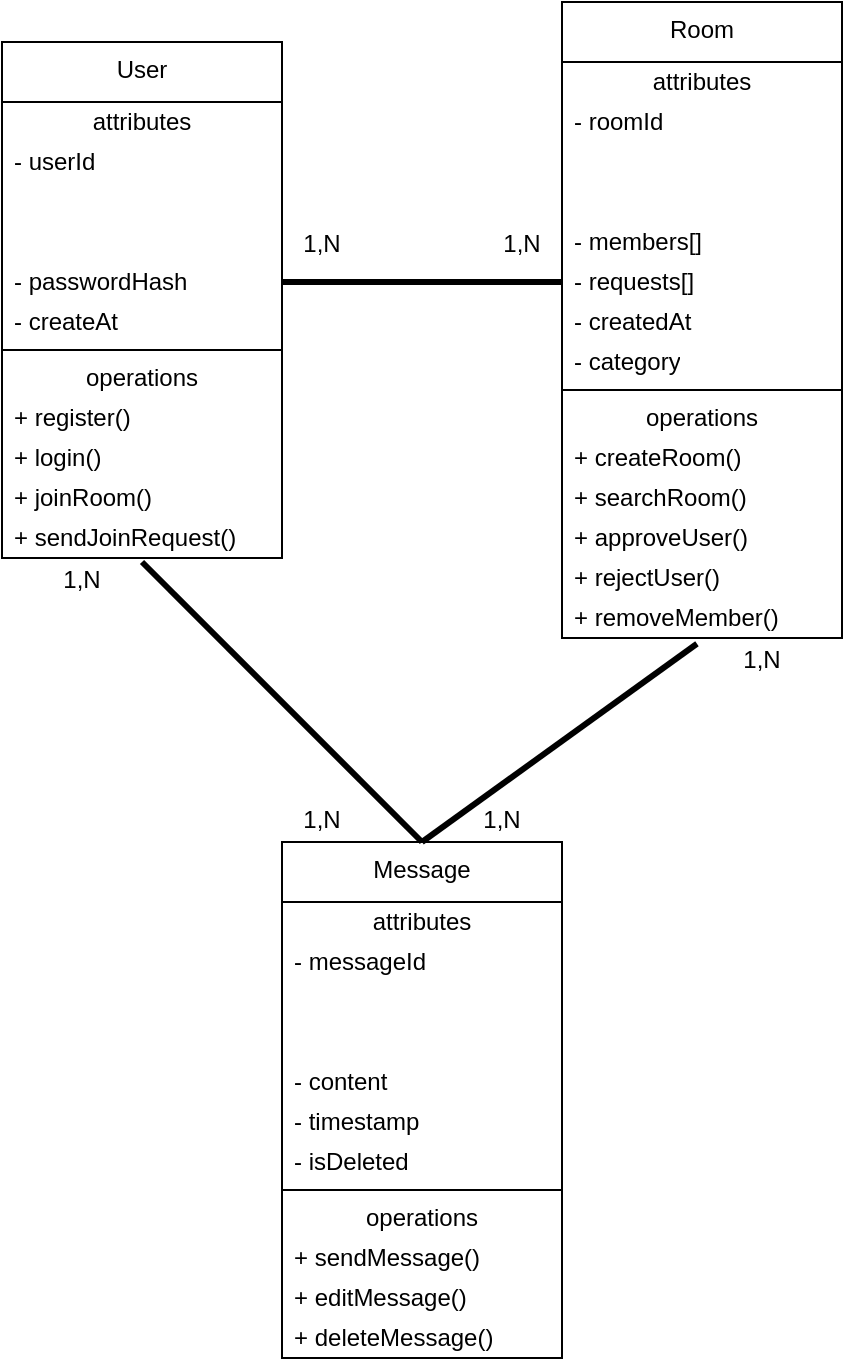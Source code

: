 <mxfile version="28.0.6" pages="3">
  <diagram name="class diagram" id="XcUcVcNUDiVufuN8KIcz">
    <mxGraphModel dx="474" dy="874" grid="1" gridSize="10" guides="1" tooltips="1" connect="1" arrows="1" fold="1" page="1" pageScale="1" pageWidth="850" pageHeight="1100" math="0" shadow="0">
      <root>
        <mxCell id="0" />
        <mxCell id="1" parent="0" />
        <mxCell id="GG-7WmsvgzZo-OpEj8Nz-10" value="User" style="swimlane;fontStyle=0;align=center;verticalAlign=top;childLayout=stackLayout;horizontal=1;startSize=30;horizontalStack=0;resizeParent=1;resizeParentMax=0;resizeLast=0;collapsible=0;marginBottom=0;html=1;whiteSpace=wrap;" parent="1" vertex="1">
          <mxGeometry x="90" y="70" width="140" height="258" as="geometry" />
        </mxCell>
        <mxCell id="GG-7WmsvgzZo-OpEj8Nz-11" value="attributes" style="text;html=1;strokeColor=none;fillColor=none;align=center;verticalAlign=middle;spacingLeft=4;spacingRight=4;overflow=hidden;rotatable=0;points=[[0,0.5],[1,0.5]];portConstraint=eastwest;whiteSpace=wrap;" parent="GG-7WmsvgzZo-OpEj8Nz-10" vertex="1">
          <mxGeometry y="30" width="140" height="20" as="geometry" />
        </mxCell>
        <mxCell id="GG-7WmsvgzZo-OpEj8Nz-12" value="- userId" style="text;html=1;strokeColor=none;fillColor=none;align=left;verticalAlign=middle;spacingLeft=4;spacingRight=4;overflow=hidden;rotatable=0;points=[[0,0.5],[1,0.5]];portConstraint=eastwest;whiteSpace=wrap;" parent="GG-7WmsvgzZo-OpEj8Nz-10" vertex="1">
          <mxGeometry y="50" width="140" height="20" as="geometry" />
        </mxCell>
        <mxCell id="GG-7WmsvgzZo-OpEj8Nz-13" value="&lt;font style=&quot;color: rgb(255, 255, 255);&quot;&gt;- email&lt;/font&gt;" style="text;html=1;strokeColor=none;fillColor=none;align=left;verticalAlign=middle;spacingLeft=4;spacingRight=4;overflow=hidden;rotatable=0;points=[[0,0.5],[1,0.5]];portConstraint=eastwest;fontColor=#808080;whiteSpace=wrap;" parent="GG-7WmsvgzZo-OpEj8Nz-10" vertex="1">
          <mxGeometry y="70" width="140" height="20" as="geometry" />
        </mxCell>
        <mxCell id="GG-7WmsvgzZo-OpEj8Nz-18" value="&lt;font style=&quot;color: rgb(255, 255, 255);&quot;&gt;- username&lt;/font&gt;" style="text;html=1;strokeColor=none;fillColor=none;align=left;verticalAlign=middle;spacingLeft=4;spacingRight=4;overflow=hidden;rotatable=0;points=[[0,0.5],[1,0.5]];portConstraint=eastwest;fontColor=#808080;whiteSpace=wrap;" parent="GG-7WmsvgzZo-OpEj8Nz-10" vertex="1">
          <mxGeometry y="90" width="140" height="20" as="geometry" />
        </mxCell>
        <mxCell id="GG-7WmsvgzZo-OpEj8Nz-20" value="- passwordHash" style="text;html=1;strokeColor=none;fillColor=none;align=left;verticalAlign=middle;spacingLeft=4;spacingRight=4;overflow=hidden;rotatable=0;points=[[0,0.5],[1,0.5]];portConstraint=eastwest;whiteSpace=wrap;" parent="GG-7WmsvgzZo-OpEj8Nz-10" vertex="1">
          <mxGeometry y="110" width="140" height="20" as="geometry" />
        </mxCell>
        <mxCell id="GG-7WmsvgzZo-OpEj8Nz-21" value="- createAt" style="text;html=1;strokeColor=none;fillColor=none;align=left;verticalAlign=middle;spacingLeft=4;spacingRight=4;overflow=hidden;rotatable=0;points=[[0,0.5],[1,0.5]];portConstraint=eastwest;whiteSpace=wrap;" parent="GG-7WmsvgzZo-OpEj8Nz-10" vertex="1">
          <mxGeometry y="130" width="140" height="20" as="geometry" />
        </mxCell>
        <mxCell id="GG-7WmsvgzZo-OpEj8Nz-15" value="" style="line;strokeWidth=1;fillColor=none;align=left;verticalAlign=middle;spacingTop=-1;spacingLeft=3;spacingRight=3;rotatable=0;labelPosition=right;points=[];portConstraint=eastwest;" parent="GG-7WmsvgzZo-OpEj8Nz-10" vertex="1">
          <mxGeometry y="150" width="140" height="8" as="geometry" />
        </mxCell>
        <mxCell id="GG-7WmsvgzZo-OpEj8Nz-16" value="operations" style="text;html=1;strokeColor=none;fillColor=none;align=center;verticalAlign=middle;spacingLeft=4;spacingRight=4;overflow=hidden;rotatable=0;points=[[0,0.5],[1,0.5]];portConstraint=eastwest;whiteSpace=wrap;" parent="GG-7WmsvgzZo-OpEj8Nz-10" vertex="1">
          <mxGeometry y="158" width="140" height="20" as="geometry" />
        </mxCell>
        <mxCell id="GG-7WmsvgzZo-OpEj8Nz-17" value="+ register()&lt;span style=&quot;color: rgba(0, 0, 0, 0); font-family: monospace; font-size: 0px; text-wrap-mode: nowrap;&quot;&gt;%3CmxGraphModel%3E%3Croot%3E%3CmxCell%20id%3D%220%22%2F%3E%3CmxCell%20id%3D%221%22%20parent%3D%220%22%2F%3E%3CmxCell%20id%3D%222%22%20value%3D%22...%22%20style%3D%22text%3Bhtml%3D1%3BstrokeColor%3Dnone%3BfillColor%3Dnone%3Balign%3Dleft%3BverticalAlign%3Dmiddle%3BspacingLeft%3D4%3BspacingRight%3D4%3Boverflow%3Dhidden%3Brotatable%3D0%3Bpoints%3D%5B%5B0%2C0.5%5D%2C%5B1%2C0.5%5D%5D%3BportConstraint%3Deastwest%3BwhiteSpace%3Dwrap%3B%22%20vertex%3D%221%22%20parent%3D%221%22%3E%3CmxGeometry%20x%3D%22170%22%20y%3D%22220%22%20width%3D%22140%22%20height%3D%2220%22%20as%3D%22geometry%22%2F%3E%3C%2FmxCell%3E%3C%2Froot%3E%3C%2FmxGraphModel%3E&lt;/span&gt;" style="text;html=1;strokeColor=none;fillColor=none;align=left;verticalAlign=middle;spacingLeft=4;spacingRight=4;overflow=hidden;rotatable=0;points=[[0,0.5],[1,0.5]];portConstraint=eastwest;whiteSpace=wrap;" parent="GG-7WmsvgzZo-OpEj8Nz-10" vertex="1">
          <mxGeometry y="178" width="140" height="20" as="geometry" />
        </mxCell>
        <mxCell id="GG-7WmsvgzZo-OpEj8Nz-22" value="+ login()" style="text;html=1;strokeColor=none;fillColor=none;align=left;verticalAlign=middle;spacingLeft=4;spacingRight=4;overflow=hidden;rotatable=0;points=[[0,0.5],[1,0.5]];portConstraint=eastwest;whiteSpace=wrap;" parent="GG-7WmsvgzZo-OpEj8Nz-10" vertex="1">
          <mxGeometry y="198" width="140" height="20" as="geometry" />
        </mxCell>
        <mxCell id="GG-7WmsvgzZo-OpEj8Nz-24" value="+ joinRoom()" style="text;html=1;strokeColor=none;fillColor=none;align=left;verticalAlign=middle;spacingLeft=4;spacingRight=4;overflow=hidden;rotatable=0;points=[[0,0.5],[1,0.5]];portConstraint=eastwest;whiteSpace=wrap;" parent="GG-7WmsvgzZo-OpEj8Nz-10" vertex="1">
          <mxGeometry y="218" width="140" height="20" as="geometry" />
        </mxCell>
        <mxCell id="GG-7WmsvgzZo-OpEj8Nz-25" value="+ sendJoinRequest()" style="text;html=1;strokeColor=none;fillColor=none;align=left;verticalAlign=middle;spacingLeft=4;spacingRight=4;overflow=hidden;rotatable=0;points=[[0,0.5],[1,0.5]];portConstraint=eastwest;whiteSpace=wrap;" parent="GG-7WmsvgzZo-OpEj8Nz-10" vertex="1">
          <mxGeometry y="238" width="140" height="20" as="geometry" />
        </mxCell>
        <mxCell id="GG-7WmsvgzZo-OpEj8Nz-26" value="Room" style="swimlane;fontStyle=0;align=center;verticalAlign=top;childLayout=stackLayout;horizontal=1;startSize=30;horizontalStack=0;resizeParent=1;resizeParentMax=0;resizeLast=0;collapsible=0;marginBottom=0;html=1;whiteSpace=wrap;" parent="1" vertex="1">
          <mxGeometry x="370" y="50" width="140" height="318" as="geometry" />
        </mxCell>
        <mxCell id="GG-7WmsvgzZo-OpEj8Nz-27" value="attributes" style="text;html=1;strokeColor=none;fillColor=none;align=center;verticalAlign=middle;spacingLeft=4;spacingRight=4;overflow=hidden;rotatable=0;points=[[0,0.5],[1,0.5]];portConstraint=eastwest;whiteSpace=wrap;" parent="GG-7WmsvgzZo-OpEj8Nz-26" vertex="1">
          <mxGeometry y="30" width="140" height="20" as="geometry" />
        </mxCell>
        <mxCell id="GG-7WmsvgzZo-OpEj8Nz-28" value="- roomId" style="text;html=1;strokeColor=none;fillColor=none;align=left;verticalAlign=middle;spacingLeft=4;spacingRight=4;overflow=hidden;rotatable=0;points=[[0,0.5],[1,0.5]];portConstraint=eastwest;whiteSpace=wrap;" parent="GG-7WmsvgzZo-OpEj8Nz-26" vertex="1">
          <mxGeometry y="50" width="140" height="20" as="geometry" />
        </mxCell>
        <mxCell id="GG-7WmsvgzZo-OpEj8Nz-29" value="&lt;font style=&quot;color: rgb(255, 255, 255);&quot;&gt;- name&lt;/font&gt;" style="text;html=1;strokeColor=none;fillColor=none;align=left;verticalAlign=middle;spacingLeft=4;spacingRight=4;overflow=hidden;rotatable=0;points=[[0,0.5],[1,0.5]];portConstraint=eastwest;fontColor=#808080;whiteSpace=wrap;" parent="GG-7WmsvgzZo-OpEj8Nz-26" vertex="1">
          <mxGeometry y="70" width="140" height="20" as="geometry" />
        </mxCell>
        <mxCell id="GG-7WmsvgzZo-OpEj8Nz-30" value="&lt;font style=&quot;color: rgb(255, 255, 255);&quot;&gt;- adminId&lt;/font&gt;" style="text;html=1;strokeColor=none;fillColor=none;align=left;verticalAlign=middle;spacingLeft=4;spacingRight=4;overflow=hidden;rotatable=0;points=[[0,0.5],[1,0.5]];portConstraint=eastwest;fontColor=#808080;whiteSpace=wrap;" parent="GG-7WmsvgzZo-OpEj8Nz-26" vertex="1">
          <mxGeometry y="90" width="140" height="20" as="geometry" />
        </mxCell>
        <mxCell id="GG-7WmsvgzZo-OpEj8Nz-31" value="- members[]" style="text;html=1;strokeColor=none;fillColor=none;align=left;verticalAlign=middle;spacingLeft=4;spacingRight=4;overflow=hidden;rotatable=0;points=[[0,0.5],[1,0.5]];portConstraint=eastwest;whiteSpace=wrap;" parent="GG-7WmsvgzZo-OpEj8Nz-26" vertex="1">
          <mxGeometry y="110" width="140" height="20" as="geometry" />
        </mxCell>
        <mxCell id="GG-7WmsvgzZo-OpEj8Nz-32" value="- requests[]" style="text;html=1;strokeColor=none;fillColor=none;align=left;verticalAlign=middle;spacingLeft=4;spacingRight=4;overflow=hidden;rotatable=0;points=[[0,0.5],[1,0.5]];portConstraint=eastwest;whiteSpace=wrap;" parent="GG-7WmsvgzZo-OpEj8Nz-26" vertex="1">
          <mxGeometry y="130" width="140" height="20" as="geometry" />
        </mxCell>
        <mxCell id="GG-7WmsvgzZo-OpEj8Nz-39" value="- createdAt" style="text;html=1;strokeColor=none;fillColor=none;align=left;verticalAlign=middle;spacingLeft=4;spacingRight=4;overflow=hidden;rotatable=0;points=[[0,0.5],[1,0.5]];portConstraint=eastwest;whiteSpace=wrap;" parent="GG-7WmsvgzZo-OpEj8Nz-26" vertex="1">
          <mxGeometry y="150" width="140" height="20" as="geometry" />
        </mxCell>
        <mxCell id="edpi8LSlGiRe58J6GhqB-1" value="- category" style="text;html=1;strokeColor=none;fillColor=none;align=left;verticalAlign=middle;spacingLeft=4;spacingRight=4;overflow=hidden;rotatable=0;points=[[0,0.5],[1,0.5]];portConstraint=eastwest;whiteSpace=wrap;" vertex="1" parent="GG-7WmsvgzZo-OpEj8Nz-26">
          <mxGeometry y="170" width="140" height="20" as="geometry" />
        </mxCell>
        <mxCell id="GG-7WmsvgzZo-OpEj8Nz-33" value="" style="line;strokeWidth=1;fillColor=none;align=left;verticalAlign=middle;spacingTop=-1;spacingLeft=3;spacingRight=3;rotatable=0;labelPosition=right;points=[];portConstraint=eastwest;" parent="GG-7WmsvgzZo-OpEj8Nz-26" vertex="1">
          <mxGeometry y="190" width="140" height="8" as="geometry" />
        </mxCell>
        <mxCell id="GG-7WmsvgzZo-OpEj8Nz-34" value="operations" style="text;html=1;strokeColor=none;fillColor=none;align=center;verticalAlign=middle;spacingLeft=4;spacingRight=4;overflow=hidden;rotatable=0;points=[[0,0.5],[1,0.5]];portConstraint=eastwest;whiteSpace=wrap;" parent="GG-7WmsvgzZo-OpEj8Nz-26" vertex="1">
          <mxGeometry y="198" width="140" height="20" as="geometry" />
        </mxCell>
        <mxCell id="GG-7WmsvgzZo-OpEj8Nz-35" value="+ createRoom()&lt;span style=&quot;color: rgba(0, 0, 0, 0); font-family: monospace; font-size: 0px; text-wrap-mode: nowrap;&quot;&gt;3CmxGraphModel%3E%3Croot%3E%3CmxCell%20id%3D%220%22%2F%3E%3CmxCell%20id%3D%221%22%20parent%3D%220%22%2F%3E%3CmxCell%20id%3D%222%22%20value%3D%22...%22%20style%3D%22text%3Bhtml%3D1%3BstrokeColor%3Dnone%3BfillColor%3Dnone%3Balign%3Dleft%3BverticalAlign%3Dmiddle%3BspacingLeft%3D4%3BspacingRight%3D4%3Boverflow%3Dhidden%3Brotatable%3D0%3Bpoints%3D%5B%5B0%2C0.5%5D%2C%5B1%2C0.5%5D%5D%3BportConstraint%3Deastwest%3BwhiteSpace%3Dwrap%3B%22%20vertex%3D%221%22%20parent%3D%221%22%3E%3CmxGeometry%20x%3D%22170%22%20y%3D%22220%22%20width%3D%22140%22%20height%3D%2220%22%20as%3D%22geometry%22%2F%3E%3C%2FmxCell%3E%3C%2Froot%3E%3C%&lt;/span&gt;" style="text;html=1;strokeColor=none;fillColor=none;align=left;verticalAlign=middle;spacingLeft=4;spacingRight=4;overflow=hidden;rotatable=0;points=[[0,0.5],[1,0.5]];portConstraint=eastwest;whiteSpace=wrap;" parent="GG-7WmsvgzZo-OpEj8Nz-26" vertex="1">
          <mxGeometry y="218" width="140" height="20" as="geometry" />
        </mxCell>
        <mxCell id="GG-7WmsvgzZo-OpEj8Nz-36" value="+ searchRoom()" style="text;html=1;strokeColor=none;fillColor=none;align=left;verticalAlign=middle;spacingLeft=4;spacingRight=4;overflow=hidden;rotatable=0;points=[[0,0.5],[1,0.5]];portConstraint=eastwest;whiteSpace=wrap;" parent="GG-7WmsvgzZo-OpEj8Nz-26" vertex="1">
          <mxGeometry y="238" width="140" height="20" as="geometry" />
        </mxCell>
        <mxCell id="GG-7WmsvgzZo-OpEj8Nz-37" value="+ approveUser()" style="text;html=1;strokeColor=none;fillColor=none;align=left;verticalAlign=middle;spacingLeft=4;spacingRight=4;overflow=hidden;rotatable=0;points=[[0,0.5],[1,0.5]];portConstraint=eastwest;whiteSpace=wrap;" parent="GG-7WmsvgzZo-OpEj8Nz-26" vertex="1">
          <mxGeometry y="258" width="140" height="20" as="geometry" />
        </mxCell>
        <mxCell id="GG-7WmsvgzZo-OpEj8Nz-38" value="+ rejectUser()" style="text;html=1;strokeColor=none;fillColor=none;align=left;verticalAlign=middle;spacingLeft=4;spacingRight=4;overflow=hidden;rotatable=0;points=[[0,0.5],[1,0.5]];portConstraint=eastwest;whiteSpace=wrap;" parent="GG-7WmsvgzZo-OpEj8Nz-26" vertex="1">
          <mxGeometry y="278" width="140" height="20" as="geometry" />
        </mxCell>
        <mxCell id="GG-7WmsvgzZo-OpEj8Nz-40" value="+ removeMember()" style="text;html=1;strokeColor=none;fillColor=none;align=left;verticalAlign=middle;spacingLeft=4;spacingRight=4;overflow=hidden;rotatable=0;points=[[0,0.5],[1,0.5]];portConstraint=eastwest;whiteSpace=wrap;" parent="GG-7WmsvgzZo-OpEj8Nz-26" vertex="1">
          <mxGeometry y="298" width="140" height="20" as="geometry" />
        </mxCell>
        <mxCell id="GG-7WmsvgzZo-OpEj8Nz-41" value="Message" style="swimlane;fontStyle=0;align=center;verticalAlign=top;childLayout=stackLayout;horizontal=1;startSize=30;horizontalStack=0;resizeParent=1;resizeParentMax=0;resizeLast=0;collapsible=0;marginBottom=0;html=1;whiteSpace=wrap;" parent="1" vertex="1">
          <mxGeometry x="230" y="470" width="140" height="258" as="geometry" />
        </mxCell>
        <mxCell id="GG-7WmsvgzZo-OpEj8Nz-42" value="attributes" style="text;html=1;strokeColor=none;fillColor=none;align=center;verticalAlign=middle;spacingLeft=4;spacingRight=4;overflow=hidden;rotatable=0;points=[[0,0.5],[1,0.5]];portConstraint=eastwest;whiteSpace=wrap;" parent="GG-7WmsvgzZo-OpEj8Nz-41" vertex="1">
          <mxGeometry y="30" width="140" height="20" as="geometry" />
        </mxCell>
        <mxCell id="GG-7WmsvgzZo-OpEj8Nz-43" value="- messageId" style="text;html=1;strokeColor=none;fillColor=none;align=left;verticalAlign=middle;spacingLeft=4;spacingRight=4;overflow=hidden;rotatable=0;points=[[0,0.5],[1,0.5]];portConstraint=eastwest;whiteSpace=wrap;" parent="GG-7WmsvgzZo-OpEj8Nz-41" vertex="1">
          <mxGeometry y="50" width="140" height="20" as="geometry" />
        </mxCell>
        <mxCell id="GG-7WmsvgzZo-OpEj8Nz-44" value="&lt;font style=&quot;color: rgb(255, 255, 255);&quot;&gt;- roomId&lt;/font&gt;" style="text;html=1;strokeColor=none;fillColor=none;align=left;verticalAlign=middle;spacingLeft=4;spacingRight=4;overflow=hidden;rotatable=0;points=[[0,0.5],[1,0.5]];portConstraint=eastwest;fontColor=#808080;whiteSpace=wrap;" parent="GG-7WmsvgzZo-OpEj8Nz-41" vertex="1">
          <mxGeometry y="70" width="140" height="20" as="geometry" />
        </mxCell>
        <mxCell id="GG-7WmsvgzZo-OpEj8Nz-45" value="&lt;font style=&quot;color: rgb(255, 255, 255);&quot;&gt;- senderId&lt;/font&gt;" style="text;html=1;strokeColor=none;fillColor=none;align=left;verticalAlign=middle;spacingLeft=4;spacingRight=4;overflow=hidden;rotatable=0;points=[[0,0.5],[1,0.5]];portConstraint=eastwest;fontColor=#808080;whiteSpace=wrap;" parent="GG-7WmsvgzZo-OpEj8Nz-41" vertex="1">
          <mxGeometry y="90" width="140" height="20" as="geometry" />
        </mxCell>
        <mxCell id="GG-7WmsvgzZo-OpEj8Nz-46" value="- content" style="text;html=1;strokeColor=none;fillColor=none;align=left;verticalAlign=middle;spacingLeft=4;spacingRight=4;overflow=hidden;rotatable=0;points=[[0,0.5],[1,0.5]];portConstraint=eastwest;whiteSpace=wrap;" parent="GG-7WmsvgzZo-OpEj8Nz-41" vertex="1">
          <mxGeometry y="110" width="140" height="20" as="geometry" />
        </mxCell>
        <mxCell id="GG-7WmsvgzZo-OpEj8Nz-55" value="- timestamp" style="text;html=1;strokeColor=none;fillColor=none;align=left;verticalAlign=middle;spacingLeft=4;spacingRight=4;overflow=hidden;rotatable=0;points=[[0,0.5],[1,0.5]];portConstraint=eastwest;whiteSpace=wrap;" parent="GG-7WmsvgzZo-OpEj8Nz-41" vertex="1">
          <mxGeometry y="130" width="140" height="20" as="geometry" />
        </mxCell>
        <mxCell id="GG-7WmsvgzZo-OpEj8Nz-47" value="- isDeleted" style="text;html=1;strokeColor=none;fillColor=none;align=left;verticalAlign=middle;spacingLeft=4;spacingRight=4;overflow=hidden;rotatable=0;points=[[0,0.5],[1,0.5]];portConstraint=eastwest;whiteSpace=wrap;" parent="GG-7WmsvgzZo-OpEj8Nz-41" vertex="1">
          <mxGeometry y="150" width="140" height="20" as="geometry" />
        </mxCell>
        <mxCell id="GG-7WmsvgzZo-OpEj8Nz-48" value="" style="line;strokeWidth=1;fillColor=none;align=left;verticalAlign=middle;spacingTop=-1;spacingLeft=3;spacingRight=3;rotatable=0;labelPosition=right;points=[];portConstraint=eastwest;" parent="GG-7WmsvgzZo-OpEj8Nz-41" vertex="1">
          <mxGeometry y="170" width="140" height="8" as="geometry" />
        </mxCell>
        <mxCell id="GG-7WmsvgzZo-OpEj8Nz-49" value="operations" style="text;html=1;strokeColor=none;fillColor=none;align=center;verticalAlign=middle;spacingLeft=4;spacingRight=4;overflow=hidden;rotatable=0;points=[[0,0.5],[1,0.5]];portConstraint=eastwest;whiteSpace=wrap;" parent="GG-7WmsvgzZo-OpEj8Nz-41" vertex="1">
          <mxGeometry y="178" width="140" height="20" as="geometry" />
        </mxCell>
        <mxCell id="GG-7WmsvgzZo-OpEj8Nz-50" value="+ sendMessage()&lt;span style=&quot;color: rgba(0, 0, 0, 0); font-family: monospace; font-size: 0px; text-wrap-mode: nowrap;&quot;&gt;3ChhhmxGraphModel%3E%3Croot%3E%3CmxCell%20id%3D%220%22%2F%3E%3CmxCell%20id%3D%221%22%20parent%3D%220%22%2F%3E%3CmxCell%20id%3D%222%22%20value%3D%22...%22%20style%3D%22text%3Bhtml%3D1%3BstrokeColor%3Dnone%3BfillColor%3Dnone%3Balign%3Dleft%3BverticalAlign%3Dmiddle%3BspacingLeft%3D4%3BspacingRight%3D4%3Boverflow%3Dhidden%3Brotatable%3D0%3Bpoints%3D%5B%5B0%2C0.5%5D%2C%5B1%2C0.5%5D%5D%3BportConstraint%3Deastwest%3BwhiteSpace%3Dwrap%3B%22%20vertex%3D%221%22%20parent%3D%221%22%3E%3CmxGeometry%20x%3D%22170%22%20y%3D%22220%22%20width%3D%22140%22%20height%3D%2220%22%20as%3D%22geometry%22%2F%3E%3C%2FmxCell%3E%3C%2Froot%3E%3C%2FmxGraphMod3E&lt;/span&gt;" style="text;html=1;strokeColor=none;fillColor=none;align=left;verticalAlign=middle;spacingLeft=4;spacingRight=4;overflow=hidden;rotatable=0;points=[[0,0.5],[1,0.5]];portConstraint=eastwest;whiteSpace=wrap;" parent="GG-7WmsvgzZo-OpEj8Nz-41" vertex="1">
          <mxGeometry y="198" width="140" height="20" as="geometry" />
        </mxCell>
        <mxCell id="GG-7WmsvgzZo-OpEj8Nz-51" value="+ editMessage()" style="text;html=1;strokeColor=none;fillColor=none;align=left;verticalAlign=middle;spacingLeft=4;spacingRight=4;overflow=hidden;rotatable=0;points=[[0,0.5],[1,0.5]];portConstraint=eastwest;whiteSpace=wrap;" parent="GG-7WmsvgzZo-OpEj8Nz-41" vertex="1">
          <mxGeometry y="218" width="140" height="20" as="geometry" />
        </mxCell>
        <mxCell id="GG-7WmsvgzZo-OpEj8Nz-52" value="+ deleteMessage()" style="text;html=1;strokeColor=none;fillColor=none;align=left;verticalAlign=middle;spacingLeft=4;spacingRight=4;overflow=hidden;rotatable=0;points=[[0,0.5],[1,0.5]];portConstraint=eastwest;whiteSpace=wrap;" parent="GG-7WmsvgzZo-OpEj8Nz-41" vertex="1">
          <mxGeometry y="238" width="140" height="20" as="geometry" />
        </mxCell>
        <mxCell id="GG-7WmsvgzZo-OpEj8Nz-57" value="" style="endArrow=none;startArrow=none;endFill=0;startFill=0;endSize=8;html=1;verticalAlign=bottom;labelBackgroundColor=none;strokeWidth=3;rounded=0;entryX=0.5;entryY=0;entryDx=0;entryDy=0;" parent="1" target="GG-7WmsvgzZo-OpEj8Nz-41" edge="1">
          <mxGeometry width="160" relative="1" as="geometry">
            <mxPoint x="160" y="330" as="sourcePoint" />
            <mxPoint x="350" y="330" as="targetPoint" />
          </mxGeometry>
        </mxCell>
        <mxCell id="GG-7WmsvgzZo-OpEj8Nz-58" value="1,N" style="text;html=1;align=center;verticalAlign=middle;whiteSpace=wrap;rounded=0;" parent="1" vertex="1">
          <mxGeometry x="100" y="328" width="60" height="22" as="geometry" />
        </mxCell>
        <mxCell id="GG-7WmsvgzZo-OpEj8Nz-60" value="1,N" style="text;html=1;align=center;verticalAlign=middle;whiteSpace=wrap;rounded=0;" parent="1" vertex="1">
          <mxGeometry x="220" y="448" width="60" height="22" as="geometry" />
        </mxCell>
        <mxCell id="GG-7WmsvgzZo-OpEj8Nz-61" value="1,N" style="text;html=1;align=center;verticalAlign=middle;whiteSpace=wrap;rounded=0;" parent="1" vertex="1">
          <mxGeometry x="310" y="448" width="60" height="22" as="geometry" />
        </mxCell>
        <mxCell id="GG-7WmsvgzZo-OpEj8Nz-62" value="1,N" style="text;html=1;align=center;verticalAlign=middle;whiteSpace=wrap;rounded=0;" parent="1" vertex="1">
          <mxGeometry x="440" y="368" width="60" height="22" as="geometry" />
        </mxCell>
        <mxCell id="GG-7WmsvgzZo-OpEj8Nz-63" value="1,N" style="text;html=1;align=center;verticalAlign=middle;whiteSpace=wrap;rounded=0;" parent="1" vertex="1">
          <mxGeometry x="230" y="160" width="40" height="22" as="geometry" />
        </mxCell>
        <mxCell id="GG-7WmsvgzZo-OpEj8Nz-64" value="1,N" style="text;html=1;align=center;verticalAlign=middle;whiteSpace=wrap;rounded=0;" parent="1" vertex="1">
          <mxGeometry x="330" y="160" width="40" height="22" as="geometry" />
        </mxCell>
        <mxCell id="GG-7WmsvgzZo-OpEj8Nz-66" value="" style="endArrow=none;startArrow=none;endFill=0;startFill=0;endSize=8;html=1;verticalAlign=bottom;labelBackgroundColor=none;strokeWidth=3;rounded=0;entryX=0.5;entryY=0;entryDx=0;entryDy=0;exitX=0.482;exitY=1.143;exitDx=0;exitDy=0;exitPerimeter=0;" parent="1" source="GG-7WmsvgzZo-OpEj8Nz-40" target="GG-7WmsvgzZo-OpEj8Nz-41" edge="1">
          <mxGeometry width="160" relative="1" as="geometry">
            <mxPoint x="210" y="380" as="sourcePoint" />
            <mxPoint x="350" y="520" as="targetPoint" />
          </mxGeometry>
        </mxCell>
        <mxCell id="GG-7WmsvgzZo-OpEj8Nz-67" value="" style="endArrow=none;startArrow=none;endFill=0;startFill=0;endSize=8;html=1;verticalAlign=bottom;labelBackgroundColor=none;strokeWidth=3;rounded=0;entryX=1;entryY=0.5;entryDx=0;entryDy=0;" parent="1" target="GG-7WmsvgzZo-OpEj8Nz-20" edge="1">
          <mxGeometry width="160" relative="1" as="geometry">
            <mxPoint x="370" y="190" as="sourcePoint" />
            <mxPoint x="233" y="309" as="targetPoint" />
          </mxGeometry>
        </mxCell>
      </root>
    </mxGraphModel>
  </diagram>
  <diagram id="3taw1xUUEZoO4Iauyhoc" name="use cases diagram">
    <mxGraphModel dx="489" dy="795" grid="1" gridSize="10" guides="1" tooltips="1" connect="1" arrows="1" fold="1" page="1" pageScale="1" pageWidth="850" pageHeight="1100" math="0" shadow="0">
      <root>
        <mxCell id="0" />
        <mxCell id="1" parent="0" />
        <mxCell id="WgHrksp8FWlws_ajs1ya-37" style="edgeStyle=orthogonalEdgeStyle;rounded=0;orthogonalLoop=1;jettySize=auto;html=1;exitX=1;exitY=0.333;exitDx=0;exitDy=0;exitPerimeter=0;entryX=0;entryY=0.5;entryDx=0;entryDy=0;" edge="1" parent="1" source="WgHrksp8FWlws_ajs1ya-1" target="WgHrksp8FWlws_ajs1ya-25">
          <mxGeometry relative="1" as="geometry" />
        </mxCell>
        <mxCell id="WgHrksp8FWlws_ajs1ya-38" style="edgeStyle=orthogonalEdgeStyle;rounded=0;orthogonalLoop=1;jettySize=auto;html=1;exitX=1;exitY=0.333;exitDx=0;exitDy=0;exitPerimeter=0;entryX=0;entryY=0.5;entryDx=0;entryDy=0;" edge="1" parent="1" source="WgHrksp8FWlws_ajs1ya-1" target="WgHrksp8FWlws_ajs1ya-24">
          <mxGeometry relative="1" as="geometry" />
        </mxCell>
        <mxCell id="WgHrksp8FWlws_ajs1ya-39" style="edgeStyle=orthogonalEdgeStyle;rounded=0;orthogonalLoop=1;jettySize=auto;html=1;exitX=1;exitY=0.333;exitDx=0;exitDy=0;exitPerimeter=0;entryX=0;entryY=0.5;entryDx=0;entryDy=0;" edge="1" parent="1" source="WgHrksp8FWlws_ajs1ya-1" target="WgHrksp8FWlws_ajs1ya-23">
          <mxGeometry relative="1" as="geometry" />
        </mxCell>
        <mxCell id="WgHrksp8FWlws_ajs1ya-40" style="edgeStyle=orthogonalEdgeStyle;rounded=0;orthogonalLoop=1;jettySize=auto;html=1;exitX=1;exitY=0.333;exitDx=0;exitDy=0;exitPerimeter=0;entryX=0.5;entryY=0;entryDx=0;entryDy=0;" edge="1" parent="1" source="WgHrksp8FWlws_ajs1ya-1" target="WgHrksp8FWlws_ajs1ya-27">
          <mxGeometry relative="1" as="geometry" />
        </mxCell>
        <mxCell id="WgHrksp8FWlws_ajs1ya-41" style="edgeStyle=orthogonalEdgeStyle;rounded=0;orthogonalLoop=1;jettySize=auto;html=1;exitX=1;exitY=0.333;exitDx=0;exitDy=0;exitPerimeter=0;entryX=0;entryY=0.5;entryDx=0;entryDy=0;" edge="1" parent="1" source="WgHrksp8FWlws_ajs1ya-1" target="WgHrksp8FWlws_ajs1ya-26">
          <mxGeometry relative="1" as="geometry">
            <Array as="points">
              <mxPoint x="110" y="245" />
              <mxPoint x="110" y="300" />
              <mxPoint x="210" y="300" />
            </Array>
          </mxGeometry>
        </mxCell>
        <mxCell id="WgHrksp8FWlws_ajs1ya-1" value="User" style="shape=umlActor;verticalLabelPosition=bottom;verticalAlign=top;html=1;outlineConnect=0;" vertex="1" parent="1">
          <mxGeometry x="10" y="225" width="30" height="60" as="geometry" />
        </mxCell>
        <mxCell id="WgHrksp8FWlws_ajs1ya-23" value="searchRoom" style="ellipse;whiteSpace=wrap;html=1;" vertex="1" parent="1">
          <mxGeometry x="250" y="240" width="110" height="30" as="geometry" />
        </mxCell>
        <mxCell id="WgHrksp8FWlws_ajs1ya-24" value="login" style="ellipse;whiteSpace=wrap;html=1;" vertex="1" parent="1">
          <mxGeometry x="195" y="180" width="110" height="30" as="geometry" />
        </mxCell>
        <mxCell id="WgHrksp8FWlws_ajs1ya-25" value="register" style="ellipse;whiteSpace=wrap;html=1;" vertex="1" parent="1">
          <mxGeometry x="90" y="140" width="110" height="30" as="geometry" />
        </mxCell>
        <mxCell id="WgHrksp8FWlws_ajs1ya-26" value="send join request" style="ellipse;whiteSpace=wrap;html=1;" vertex="1" parent="1">
          <mxGeometry x="250" y="300" width="110" height="30" as="geometry" />
        </mxCell>
        <mxCell id="WgHrksp8FWlws_ajs1ya-27" value="create room" style="ellipse;whiteSpace=wrap;html=1;" vertex="1" parent="1">
          <mxGeometry x="90" y="330" width="110" height="30" as="geometry" />
        </mxCell>
        <mxCell id="WgHrksp8FWlws_ajs1ya-59" style="edgeStyle=orthogonalEdgeStyle;rounded=0;orthogonalLoop=1;jettySize=auto;html=1;exitX=1;exitY=0.5;exitDx=0;exitDy=0;entryX=0;entryY=0.5;entryDx=0;entryDy=0;" edge="1" parent="1" source="WgHrksp8FWlws_ajs1ya-28" target="WgHrksp8FWlws_ajs1ya-29">
          <mxGeometry relative="1" as="geometry" />
        </mxCell>
        <mxCell id="WgHrksp8FWlws_ajs1ya-60" style="edgeStyle=orthogonalEdgeStyle;rounded=0;orthogonalLoop=1;jettySize=auto;html=1;exitX=1;exitY=0.5;exitDx=0;exitDy=0;entryX=0;entryY=0.5;entryDx=0;entryDy=0;" edge="1" parent="1" source="WgHrksp8FWlws_ajs1ya-28" target="WgHrksp8FWlws_ajs1ya-42">
          <mxGeometry relative="1" as="geometry" />
        </mxCell>
        <mxCell id="WgHrksp8FWlws_ajs1ya-61" style="edgeStyle=orthogonalEdgeStyle;rounded=0;orthogonalLoop=1;jettySize=auto;html=1;exitX=1;exitY=0.5;exitDx=0;exitDy=0;entryX=0;entryY=0.5;entryDx=0;entryDy=0;" edge="1" parent="1" source="WgHrksp8FWlws_ajs1ya-28" target="WgHrksp8FWlws_ajs1ya-30">
          <mxGeometry relative="1" as="geometry" />
        </mxCell>
        <mxCell id="WgHrksp8FWlws_ajs1ya-28" value="enter chat room" style="ellipse;whiteSpace=wrap;html=1;" vertex="1" parent="1">
          <mxGeometry x="90" y="404" width="110" height="30" as="geometry" />
        </mxCell>
        <mxCell id="WgHrksp8FWlws_ajs1ya-29" value="send message" style="ellipse;whiteSpace=wrap;html=1;" vertex="1" parent="1">
          <mxGeometry x="370" y="360" width="110" height="30" as="geometry" />
        </mxCell>
        <mxCell id="WgHrksp8FWlws_ajs1ya-30" value="delete message" style="ellipse;whiteSpace=wrap;html=1;" vertex="1" parent="1">
          <mxGeometry x="370" y="450" width="110" height="30" as="geometry" />
        </mxCell>
        <mxCell id="WgHrksp8FWlws_ajs1ya-46" style="edgeStyle=orthogonalEdgeStyle;rounded=0;orthogonalLoop=1;jettySize=auto;html=1;exitX=1;exitY=0.333;exitDx=0;exitDy=0;exitPerimeter=0;entryX=0;entryY=0.5;entryDx=0;entryDy=0;" edge="1" parent="1" source="WgHrksp8FWlws_ajs1ya-31" target="WgHrksp8FWlws_ajs1ya-34">
          <mxGeometry relative="1" as="geometry" />
        </mxCell>
        <mxCell id="WgHrksp8FWlws_ajs1ya-47" style="edgeStyle=orthogonalEdgeStyle;rounded=0;orthogonalLoop=1;jettySize=auto;html=1;exitX=1;exitY=0.333;exitDx=0;exitDy=0;exitPerimeter=0;entryX=0;entryY=0.5;entryDx=0;entryDy=0;" edge="1" parent="1" source="WgHrksp8FWlws_ajs1ya-31" target="WgHrksp8FWlws_ajs1ya-33">
          <mxGeometry relative="1" as="geometry" />
        </mxCell>
        <mxCell id="WgHrksp8FWlws_ajs1ya-31" value="Admin" style="shape=umlActor;verticalLabelPosition=bottom;verticalAlign=top;html=1;outlineConnect=0;" vertex="1" parent="1">
          <mxGeometry x="10" y="600" width="30" height="60" as="geometry" />
        </mxCell>
        <mxCell id="WgHrksp8FWlws_ajs1ya-33" value="remove user" style="ellipse;whiteSpace=wrap;html=1;" vertex="1" parent="1">
          <mxGeometry x="110" y="650" width="110" height="30" as="geometry" />
        </mxCell>
        <mxCell id="WgHrksp8FWlws_ajs1ya-34" value="request" style="ellipse;whiteSpace=wrap;html=1;" vertex="1" parent="1">
          <mxGeometry x="110" y="570" width="110" height="30" as="geometry" />
        </mxCell>
        <mxCell id="WgHrksp8FWlws_ajs1ya-43" style="edgeStyle=orthogonalEdgeStyle;rounded=0;orthogonalLoop=1;jettySize=auto;html=1;exitX=0;exitY=0.5;exitDx=0;exitDy=0;entryX=1;entryY=0.5;entryDx=0;entryDy=0;" edge="1" parent="1" source="WgHrksp8FWlws_ajs1ya-35" target="WgHrksp8FWlws_ajs1ya-34">
          <mxGeometry relative="1" as="geometry" />
        </mxCell>
        <mxCell id="WgHrksp8FWlws_ajs1ya-35" value="approve request" style="ellipse;whiteSpace=wrap;html=1;" vertex="1" parent="1">
          <mxGeometry x="300" y="540" width="110" height="30" as="geometry" />
        </mxCell>
        <mxCell id="WgHrksp8FWlws_ajs1ya-45" style="edgeStyle=orthogonalEdgeStyle;rounded=0;orthogonalLoop=1;jettySize=auto;html=1;exitX=0;exitY=0.5;exitDx=0;exitDy=0;entryX=1;entryY=0.5;entryDx=0;entryDy=0;" edge="1" parent="1" source="WgHrksp8FWlws_ajs1ya-36" target="WgHrksp8FWlws_ajs1ya-34">
          <mxGeometry relative="1" as="geometry" />
        </mxCell>
        <mxCell id="WgHrksp8FWlws_ajs1ya-36" value="reject request" style="ellipse;whiteSpace=wrap;html=1;" vertex="1" parent="1">
          <mxGeometry x="300" y="600" width="110" height="30" as="geometry" />
        </mxCell>
        <mxCell id="WgHrksp8FWlws_ajs1ya-42" value="edit message" style="ellipse;whiteSpace=wrap;html=1;" vertex="1" parent="1">
          <mxGeometry x="370" y="404" width="110" height="30" as="geometry" />
        </mxCell>
        <mxCell id="WgHrksp8FWlws_ajs1ya-51" value="&amp;lt;&amp;lt;include&amp;gt;&amp;gt;" style="html=1;verticalAlign=bottom;labelBackgroundColor=none;endArrow=open;endFill=0;dashed=1;rounded=0;exitX=0.5;exitY=1;exitDx=0;exitDy=0;entryX=0.5;entryY=0;entryDx=0;entryDy=0;" edge="1" parent="1" source="WgHrksp8FWlws_ajs1ya-24" target="WgHrksp8FWlws_ajs1ya-23">
          <mxGeometry width="160" relative="1" as="geometry">
            <mxPoint x="190" y="450" as="sourcePoint" />
            <mxPoint x="350" y="450" as="targetPoint" />
          </mxGeometry>
        </mxCell>
        <mxCell id="WgHrksp8FWlws_ajs1ya-52" value="&amp;lt;&amp;lt;include&amp;gt;&amp;gt;" style="html=1;verticalAlign=bottom;labelBackgroundColor=none;endArrow=open;endFill=0;dashed=1;rounded=0;exitX=1;exitY=0.5;exitDx=0;exitDy=0;entryX=1;entryY=0.5;entryDx=0;entryDy=0;" edge="1" parent="1" source="WgHrksp8FWlws_ajs1ya-24" target="WgHrksp8FWlws_ajs1ya-26">
          <mxGeometry width="160" relative="1" as="geometry">
            <mxPoint x="470" y="180" as="sourcePoint" />
            <mxPoint x="530" y="210" as="targetPoint" />
            <Array as="points">
              <mxPoint x="440" y="260" />
            </Array>
          </mxGeometry>
        </mxCell>
        <mxCell id="WgHrksp8FWlws_ajs1ya-56" value="&amp;lt;&amp;lt;include&amp;gt;&amp;gt;" style="html=1;verticalAlign=bottom;labelBackgroundColor=none;endArrow=open;endFill=0;dashed=1;rounded=0;exitX=0.5;exitY=1;exitDx=0;exitDy=0;entryX=0.5;entryY=0;entryDx=0;entryDy=0;" edge="1" parent="1" source="WgHrksp8FWlws_ajs1ya-27" target="WgHrksp8FWlws_ajs1ya-28">
          <mxGeometry width="160" relative="1" as="geometry">
            <mxPoint x="200" y="450" as="sourcePoint" />
            <mxPoint x="360" y="450" as="targetPoint" />
          </mxGeometry>
        </mxCell>
        <mxCell id="WgHrksp8FWlws_ajs1ya-57" value="&amp;lt;&amp;lt;include&amp;gt;&amp;gt;" style="html=1;verticalAlign=bottom;labelBackgroundColor=none;endArrow=open;endFill=0;dashed=1;rounded=0;entryX=0.5;entryY=0;entryDx=0;entryDy=0;exitX=0.5;exitY=1;exitDx=0;exitDy=0;" edge="1" parent="1" source="WgHrksp8FWlws_ajs1ya-26" target="WgHrksp8FWlws_ajs1ya-28">
          <mxGeometry width="160" relative="1" as="geometry">
            <mxPoint x="310" y="340" as="sourcePoint" />
            <mxPoint x="330" y="384" as="targetPoint" />
          </mxGeometry>
        </mxCell>
        <mxCell id="WgHrksp8FWlws_ajs1ya-58" value="&amp;lt;&amp;lt;extend&amp;gt;&amp;gt;" style="html=1;verticalAlign=bottom;labelBackgroundColor=none;endArrow=open;endFill=0;dashed=1;rounded=0;exitX=1;exitY=0;exitDx=0;exitDy=0;entryX=0.5;entryY=0;entryDx=0;entryDy=0;" edge="1" parent="1" source="WgHrksp8FWlws_ajs1ya-25" target="WgHrksp8FWlws_ajs1ya-24">
          <mxGeometry width="160" relative="1" as="geometry">
            <mxPoint x="160" y="200" as="sourcePoint" />
            <mxPoint x="360" y="450" as="targetPoint" />
            <Array as="points">
              <mxPoint x="250" y="145" />
            </Array>
          </mxGeometry>
        </mxCell>
        <mxCell id="WgHrksp8FWlws_ajs1ya-62" value="&amp;lt;&amp;lt;include&amp;gt;&amp;gt;" style="html=1;verticalAlign=bottom;labelBackgroundColor=none;endArrow=open;endFill=0;dashed=1;rounded=0;exitX=0.5;exitY=1;exitDx=0;exitDy=0;entryX=0.5;entryY=0;entryDx=0;entryDy=0;" edge="1" parent="1" source="WgHrksp8FWlws_ajs1ya-24" target="WgHrksp8FWlws_ajs1ya-27">
          <mxGeometry x="-0.021" y="2" width="160" relative="1" as="geometry">
            <mxPoint x="200" y="450" as="sourcePoint" />
            <mxPoint x="360" y="450" as="targetPoint" />
            <Array as="points">
              <mxPoint x="200" y="280" />
            </Array>
            <mxPoint as="offset" />
          </mxGeometry>
        </mxCell>
      </root>
    </mxGraphModel>
  </diagram>
  <diagram id="gysZeN6EMplP--3ZwPtQ" name="sequence diagram">
    <mxGraphModel dx="689" dy="1028" grid="1" gridSize="10" guides="1" tooltips="1" connect="1" arrows="1" fold="1" page="1" pageScale="1" pageWidth="850" pageHeight="1100" math="0" shadow="0">
      <root>
        <mxCell id="0" />
        <mxCell id="1" parent="0" />
        <mxCell id="luFU1kcsstOjhp8JIcbq-2" value="" style="html=1;points=[];perimeter=orthogonalPerimeter;fillColor=strokeColor;" vertex="1" parent="1">
          <mxGeometry x="80" y="200" width="5" height="40" as="geometry" />
        </mxCell>
        <mxCell id="luFU1kcsstOjhp8JIcbq-3" value="" style="html=1;points=[];perimeter=orthogonalPerimeter;fillColor=strokeColor;" vertex="1" parent="1">
          <mxGeometry x="80" y="280" width="5" height="40" as="geometry" />
        </mxCell>
        <mxCell id="luFU1kcsstOjhp8JIcbq-4" value="" style="html=1;points=[];perimeter=orthogonalPerimeter;fillColor=strokeColor;" vertex="1" parent="1">
          <mxGeometry x="80" y="360" width="5" height="40" as="geometry" />
        </mxCell>
        <mxCell id="luFU1kcsstOjhp8JIcbq-5" value="" style="html=1;points=[];perimeter=orthogonalPerimeter;fillColor=strokeColor;" vertex="1" parent="1">
          <mxGeometry x="80" y="440" width="5" height="40" as="geometry" />
        </mxCell>
        <mxCell id="luFU1kcsstOjhp8JIcbq-6" value="" style="html=1;points=[];perimeter=orthogonalPerimeter;fillColor=strokeColor;" vertex="1" parent="1">
          <mxGeometry x="80" y="520" width="5" height="40" as="geometry" />
        </mxCell>
        <mxCell id="luFU1kcsstOjhp8JIcbq-7" value="" style="html=1;points=[];perimeter=orthogonalPerimeter;fillColor=strokeColor;" vertex="1" parent="1">
          <mxGeometry x="80" y="600" width="5" height="40" as="geometry" />
        </mxCell>
        <mxCell id="luFU1kcsstOjhp8JIcbq-8" value="" style="html=1;points=[];perimeter=orthogonalPerimeter;fillColor=strokeColor;" vertex="1" parent="1">
          <mxGeometry x="80" y="680" width="5" height="40" as="geometry" />
        </mxCell>
        <mxCell id="luFU1kcsstOjhp8JIcbq-9" value="" style="html=1;points=[];perimeter=orthogonalPerimeter;fillColor=strokeColor;" vertex="1" parent="1">
          <mxGeometry x="80" y="760" width="5" height="40" as="geometry" />
        </mxCell>
        <mxCell id="luFU1kcsstOjhp8JIcbq-10" value="" style="html=1;points=[];perimeter=orthogonalPerimeter;fillColor=strokeColor;" vertex="1" parent="1">
          <mxGeometry x="240" y="200" width="5" height="40" as="geometry" />
        </mxCell>
        <mxCell id="luFU1kcsstOjhp8JIcbq-11" value="" style="html=1;points=[];perimeter=orthogonalPerimeter;fillColor=strokeColor;" vertex="1" parent="1">
          <mxGeometry x="240" y="280" width="5" height="40" as="geometry" />
        </mxCell>
        <mxCell id="luFU1kcsstOjhp8JIcbq-12" value="" style="html=1;points=[];perimeter=orthogonalPerimeter;fillColor=strokeColor;" vertex="1" parent="1">
          <mxGeometry x="240" y="360" width="5" height="40" as="geometry" />
        </mxCell>
        <mxCell id="luFU1kcsstOjhp8JIcbq-13" value="" style="html=1;points=[];perimeter=orthogonalPerimeter;fillColor=strokeColor;" vertex="1" parent="1">
          <mxGeometry x="240" y="440" width="5" height="40" as="geometry" />
        </mxCell>
        <mxCell id="luFU1kcsstOjhp8JIcbq-14" value="" style="html=1;points=[];perimeter=orthogonalPerimeter;fillColor=strokeColor;" vertex="1" parent="1">
          <mxGeometry x="240" y="520" width="5" height="40" as="geometry" />
        </mxCell>
        <mxCell id="luFU1kcsstOjhp8JIcbq-15" value="" style="html=1;points=[];perimeter=orthogonalPerimeter;fillColor=strokeColor;" vertex="1" parent="1">
          <mxGeometry x="240" y="600" width="5" height="40" as="geometry" />
        </mxCell>
        <mxCell id="luFU1kcsstOjhp8JIcbq-16" value="" style="html=1;points=[];perimeter=orthogonalPerimeter;fillColor=strokeColor;" vertex="1" parent="1">
          <mxGeometry x="240" y="680" width="5" height="40" as="geometry" />
        </mxCell>
        <mxCell id="luFU1kcsstOjhp8JIcbq-17" value="" style="html=1;points=[];perimeter=orthogonalPerimeter;fillColor=strokeColor;" vertex="1" parent="1">
          <mxGeometry x="240" y="760" width="5" height="40" as="geometry" />
        </mxCell>
        <mxCell id="luFU1kcsstOjhp8JIcbq-18" value="" style="html=1;points=[];perimeter=orthogonalPerimeter;fillColor=strokeColor;" vertex="1" parent="1">
          <mxGeometry x="400" y="200" width="5" height="40" as="geometry" />
        </mxCell>
        <mxCell id="luFU1kcsstOjhp8JIcbq-19" value="" style="html=1;points=[];perimeter=orthogonalPerimeter;fillColor=strokeColor;" vertex="1" parent="1">
          <mxGeometry x="400" y="280" width="5" height="40" as="geometry" />
        </mxCell>
        <mxCell id="luFU1kcsstOjhp8JIcbq-20" value="" style="html=1;points=[];perimeter=orthogonalPerimeter;fillColor=strokeColor;" vertex="1" parent="1">
          <mxGeometry x="400" y="360" width="5" height="40" as="geometry" />
        </mxCell>
        <mxCell id="luFU1kcsstOjhp8JIcbq-21" value="" style="html=1;points=[];perimeter=orthogonalPerimeter;fillColor=strokeColor;" vertex="1" parent="1">
          <mxGeometry x="400" y="440" width="5" height="40" as="geometry" />
        </mxCell>
        <mxCell id="luFU1kcsstOjhp8JIcbq-22" value="" style="html=1;points=[];perimeter=orthogonalPerimeter;fillColor=strokeColor;" vertex="1" parent="1">
          <mxGeometry x="400" y="520" width="5" height="40" as="geometry" />
        </mxCell>
        <mxCell id="luFU1kcsstOjhp8JIcbq-23" value="" style="html=1;points=[];perimeter=orthogonalPerimeter;fillColor=strokeColor;" vertex="1" parent="1">
          <mxGeometry x="400" y="600" width="5" height="40" as="geometry" />
        </mxCell>
        <mxCell id="luFU1kcsstOjhp8JIcbq-24" value="" style="html=1;points=[];perimeter=orthogonalPerimeter;fillColor=strokeColor;" vertex="1" parent="1">
          <mxGeometry x="400" y="680" width="5" height="40" as="geometry" />
        </mxCell>
        <mxCell id="luFU1kcsstOjhp8JIcbq-25" value="" style="html=1;points=[];perimeter=orthogonalPerimeter;fillColor=strokeColor;" vertex="1" parent="1">
          <mxGeometry x="400" y="760" width="5" height="40" as="geometry" />
        </mxCell>
        <mxCell id="luFU1kcsstOjhp8JIcbq-26" value="" style="html=1;points=[];perimeter=orthogonalPerimeter;fillColor=strokeColor;" vertex="1" parent="1">
          <mxGeometry x="560" y="200" width="5" height="40" as="geometry" />
        </mxCell>
        <mxCell id="luFU1kcsstOjhp8JIcbq-27" value="" style="html=1;points=[];perimeter=orthogonalPerimeter;fillColor=strokeColor;" vertex="1" parent="1">
          <mxGeometry x="560" y="280" width="5" height="40" as="geometry" />
        </mxCell>
        <mxCell id="luFU1kcsstOjhp8JIcbq-28" value="" style="html=1;points=[];perimeter=orthogonalPerimeter;fillColor=strokeColor;" vertex="1" parent="1">
          <mxGeometry x="560" y="360" width="5" height="40" as="geometry" />
        </mxCell>
        <mxCell id="luFU1kcsstOjhp8JIcbq-29" value="" style="html=1;points=[];perimeter=orthogonalPerimeter;fillColor=strokeColor;" vertex="1" parent="1">
          <mxGeometry x="560" y="440" width="5" height="40" as="geometry" />
        </mxCell>
        <mxCell id="luFU1kcsstOjhp8JIcbq-30" value="" style="html=1;points=[];perimeter=orthogonalPerimeter;fillColor=strokeColor;" vertex="1" parent="1">
          <mxGeometry x="560" y="520" width="5" height="40" as="geometry" />
        </mxCell>
        <mxCell id="luFU1kcsstOjhp8JIcbq-31" value="" style="html=1;points=[];perimeter=orthogonalPerimeter;fillColor=strokeColor;" vertex="1" parent="1">
          <mxGeometry x="560" y="600" width="5" height="40" as="geometry" />
        </mxCell>
        <mxCell id="luFU1kcsstOjhp8JIcbq-32" value="" style="html=1;points=[];perimeter=orthogonalPerimeter;fillColor=strokeColor;" vertex="1" parent="1">
          <mxGeometry x="560" y="680" width="5" height="40" as="geometry" />
        </mxCell>
        <mxCell id="luFU1kcsstOjhp8JIcbq-33" value="" style="html=1;points=[];perimeter=orthogonalPerimeter;fillColor=strokeColor;" vertex="1" parent="1">
          <mxGeometry x="560" y="760" width="5" height="40" as="geometry" />
        </mxCell>
        <mxCell id="luFU1kcsstOjhp8JIcbq-34" value="User" style="text;html=1;align=center;verticalAlign=middle;whiteSpace=wrap;rounded=0;" vertex="1" parent="1">
          <mxGeometry x="52.5" y="160" width="60" height="30" as="geometry" />
        </mxCell>
        <mxCell id="luFU1kcsstOjhp8JIcbq-35" value="FrontEnd" style="text;html=1;align=center;verticalAlign=middle;whiteSpace=wrap;rounded=0;" vertex="1" parent="1">
          <mxGeometry x="212.5" y="160" width="60" height="30" as="geometry" />
        </mxCell>
        <mxCell id="luFU1kcsstOjhp8JIcbq-36" value="BackEnd(API)" style="text;html=1;align=center;verticalAlign=middle;whiteSpace=wrap;rounded=0;" vertex="1" parent="1">
          <mxGeometry x="348.75" y="160" width="107.5" height="30" as="geometry" />
        </mxCell>
        <mxCell id="luFU1kcsstOjhp8JIcbq-37" value="Socket.io" style="text;html=1;align=center;verticalAlign=middle;whiteSpace=wrap;rounded=0;" vertex="1" parent="1">
          <mxGeometry x="532.5" y="160" width="60" height="30" as="geometry" />
        </mxCell>
        <mxCell id="luFU1kcsstOjhp8JIcbq-39" value="" style="endArrow=classic;html=1;rounded=0;entryX=-0.6;entryY=0.456;entryDx=0;entryDy=0;entryPerimeter=0;" edge="1" parent="1" target="luFU1kcsstOjhp8JIcbq-10">
          <mxGeometry relative="1" as="geometry">
            <mxPoint x="90" y="219.38" as="sourcePoint" />
            <mxPoint x="190" y="219.38" as="targetPoint" />
          </mxGeometry>
        </mxCell>
        <mxCell id="luFU1kcsstOjhp8JIcbq-40" value="SearchRoom" style="edgeLabel;resizable=0;html=1;;align=center;verticalAlign=middle;" connectable="0" vertex="1" parent="luFU1kcsstOjhp8JIcbq-39">
          <mxGeometry relative="1" as="geometry" />
        </mxCell>
        <mxCell id="XbWaGxeLA-tf9RjzZo1J-1" value="" style="endArrow=classic;html=1;rounded=0;entryX=-0.6;entryY=0.456;entryDx=0;entryDy=0;entryPerimeter=0;" edge="1" parent="1">
          <mxGeometry relative="1" as="geometry">
            <mxPoint x="253" y="300.69" as="sourcePoint" />
            <mxPoint x="400" y="299.31" as="targetPoint" />
          </mxGeometry>
        </mxCell>
        <mxCell id="XbWaGxeLA-tf9RjzZo1J-2" value="GET /rooms" style="edgeLabel;resizable=0;html=1;;align=center;verticalAlign=middle;" connectable="0" vertex="1" parent="XbWaGxeLA-tf9RjzZo1J-1">
          <mxGeometry relative="1" as="geometry" />
        </mxCell>
        <mxCell id="XbWaGxeLA-tf9RjzZo1J-3" value="" style="endArrow=classic;html=1;rounded=0;exitX=0.313;exitY=0.435;exitDx=0;exitDy=0;exitPerimeter=0;entryX=0.661;entryY=0.457;entryDx=0;entryDy=0;entryPerimeter=0;" edge="1" parent="1" source="luFU1kcsstOjhp8JIcbq-20" target="luFU1kcsstOjhp8JIcbq-12">
          <mxGeometry relative="1" as="geometry">
            <mxPoint x="253" y="380.69" as="sourcePoint" />
            <mxPoint x="280" y="450" as="targetPoint" />
          </mxGeometry>
        </mxCell>
        <mxCell id="XbWaGxeLA-tf9RjzZo1J-4" value="Rooms List" style="edgeLabel;resizable=0;html=1;;align=center;verticalAlign=middle;" connectable="0" vertex="1" parent="XbWaGxeLA-tf9RjzZo1J-3">
          <mxGeometry relative="1" as="geometry" />
        </mxCell>
        <mxCell id="XbWaGxeLA-tf9RjzZo1J-5" value="" style="endArrow=classic;html=1;rounded=0;exitX=1.183;exitY=0.478;exitDx=0;exitDy=0;exitPerimeter=0;entryX=-0.209;entryY=0.457;entryDx=0;entryDy=0;entryPerimeter=0;" edge="1" parent="1" source="luFU1kcsstOjhp8JIcbq-5" target="luFU1kcsstOjhp8JIcbq-13">
          <mxGeometry relative="1" as="geometry">
            <mxPoint x="240" y="459.5" as="sourcePoint" />
            <mxPoint x="190" y="550" as="targetPoint" />
          </mxGeometry>
        </mxCell>
        <mxCell id="XbWaGxeLA-tf9RjzZo1J-6" value="SendJoinRequest" style="edgeLabel;resizable=0;html=1;;align=center;verticalAlign=middle;" connectable="0" vertex="1" parent="XbWaGxeLA-tf9RjzZo1J-5">
          <mxGeometry relative="1" as="geometry" />
        </mxCell>
        <mxCell id="hCKfBp-s_KJJjJ8S7z9h-2" value="" style="endArrow=classic;html=1;rounded=0;exitX=1.183;exitY=0.478;exitDx=0;exitDy=0;exitPerimeter=0;entryX=-0.209;entryY=0.457;entryDx=0;entryDy=0;entryPerimeter=0;" edge="1" parent="1">
          <mxGeometry relative="1" as="geometry">
            <mxPoint x="247" y="540.5" as="sourcePoint" />
            <mxPoint x="400" y="539.5" as="targetPoint" />
          </mxGeometry>
        </mxCell>
        <mxCell id="hCKfBp-s_KJJjJ8S7z9h-3" value="POST /join" style="edgeLabel;resizable=0;html=1;;align=center;verticalAlign=middle;" connectable="0" vertex="1" parent="hCKfBp-s_KJJjJ8S7z9h-2">
          <mxGeometry relative="1" as="geometry" />
        </mxCell>
        <mxCell id="hCKfBp-s_KJJjJ8S7z9h-4" value="" style="endArrow=classic;html=1;rounded=0;exitX=1.183;exitY=0.478;exitDx=0;exitDy=0;exitPerimeter=0;entryX=-0.209;entryY=0.457;entryDx=0;entryDy=0;entryPerimeter=0;" edge="1" parent="1">
          <mxGeometry relative="1" as="geometry">
            <mxPoint x="406" y="620.5" as="sourcePoint" />
            <mxPoint x="559" y="619.5" as="targetPoint" />
          </mxGeometry>
        </mxCell>
        <mxCell id="hCKfBp-s_KJJjJ8S7z9h-7" value="Notify Admin" style="edgeLabel;html=1;align=center;verticalAlign=middle;resizable=0;points=[];" vertex="1" connectable="0" parent="hCKfBp-s_KJJjJ8S7z9h-4">
          <mxGeometry x="0.056" y="3" relative="1" as="geometry">
            <mxPoint y="3" as="offset" />
          </mxGeometry>
        </mxCell>
        <mxCell id="hCKfBp-s_KJJjJ8S7z9h-8" value="" style="endArrow=classic;html=1;rounded=0;entryX=1.009;entryY=0.478;entryDx=0;entryDy=0;entryPerimeter=0;" edge="1" parent="1">
          <mxGeometry relative="1" as="geometry">
            <mxPoint x="716.95" y="699.57" as="sourcePoint" />
            <mxPoint x="559.995" y="699.69" as="targetPoint" />
          </mxGeometry>
        </mxCell>
        <mxCell id="hCKfBp-s_KJJjJ8S7z9h-9" value="Approve" style="edgeLabel;html=1;align=center;verticalAlign=middle;resizable=0;points=[];" vertex="1" connectable="0" parent="hCKfBp-s_KJJjJ8S7z9h-8">
          <mxGeometry x="0.056" y="3" relative="1" as="geometry">
            <mxPoint x="6" y="-3" as="offset" />
          </mxGeometry>
        </mxCell>
        <mxCell id="hCKfBp-s_KJJjJ8S7z9h-13" value="" style="html=1;points=[];perimeter=orthogonalPerimeter;fillColor=strokeColor;" vertex="1" parent="1">
          <mxGeometry x="720" y="200" width="5" height="40" as="geometry" />
        </mxCell>
        <mxCell id="hCKfBp-s_KJJjJ8S7z9h-14" value="" style="html=1;points=[];perimeter=orthogonalPerimeter;fillColor=strokeColor;" vertex="1" parent="1">
          <mxGeometry x="720" y="280" width="5" height="40" as="geometry" />
        </mxCell>
        <mxCell id="hCKfBp-s_KJJjJ8S7z9h-15" value="" style="html=1;points=[];perimeter=orthogonalPerimeter;fillColor=strokeColor;" vertex="1" parent="1">
          <mxGeometry x="720" y="360" width="5" height="40" as="geometry" />
        </mxCell>
        <mxCell id="hCKfBp-s_KJJjJ8S7z9h-16" value="" style="html=1;points=[];perimeter=orthogonalPerimeter;fillColor=strokeColor;" vertex="1" parent="1">
          <mxGeometry x="720" y="440" width="5" height="40" as="geometry" />
        </mxCell>
        <mxCell id="hCKfBp-s_KJJjJ8S7z9h-17" value="" style="html=1;points=[];perimeter=orthogonalPerimeter;fillColor=strokeColor;" vertex="1" parent="1">
          <mxGeometry x="720" y="520" width="5" height="40" as="geometry" />
        </mxCell>
        <mxCell id="hCKfBp-s_KJJjJ8S7z9h-18" value="" style="html=1;points=[];perimeter=orthogonalPerimeter;fillColor=strokeColor;" vertex="1" parent="1">
          <mxGeometry x="720" y="600" width="5" height="40" as="geometry" />
        </mxCell>
        <mxCell id="hCKfBp-s_KJJjJ8S7z9h-19" value="" style="html=1;points=[];perimeter=orthogonalPerimeter;fillColor=strokeColor;" vertex="1" parent="1">
          <mxGeometry x="720" y="680" width="5" height="40" as="geometry" />
        </mxCell>
        <mxCell id="hCKfBp-s_KJJjJ8S7z9h-20" value="" style="html=1;points=[];perimeter=orthogonalPerimeter;fillColor=strokeColor;" vertex="1" parent="1">
          <mxGeometry x="720" y="760" width="5" height="40" as="geometry" />
        </mxCell>
        <mxCell id="hCKfBp-s_KJJjJ8S7z9h-21" value="Admin" style="text;html=1;align=center;verticalAlign=middle;whiteSpace=wrap;rounded=0;" vertex="1" parent="1">
          <mxGeometry x="692.5" y="160" width="60" height="30" as="geometry" />
        </mxCell>
        <mxCell id="hCKfBp-s_KJJjJ8S7z9h-26" value="" style="endArrow=classic;html=1;rounded=0;exitX=1.183;exitY=0.478;exitDx=0;exitDy=0;exitPerimeter=0;entryX=-0.209;entryY=0.457;entryDx=0;entryDy=0;entryPerimeter=0;" edge="1" parent="1">
          <mxGeometry relative="1" as="geometry">
            <mxPoint x="567" y="620.5" as="sourcePoint" />
            <mxPoint x="720" y="619.5" as="targetPoint" />
          </mxGeometry>
        </mxCell>
        <mxCell id="hCKfBp-s_KJJjJ8S7z9h-27" value="Notify" style="edgeLabel;html=1;align=center;verticalAlign=middle;resizable=0;points=[];" vertex="1" connectable="0" parent="hCKfBp-s_KJJjJ8S7z9h-26">
          <mxGeometry x="0.056" y="3" relative="1" as="geometry">
            <mxPoint x="-8" y="3" as="offset" />
          </mxGeometry>
        </mxCell>
        <mxCell id="hCKfBp-s_KJJjJ8S7z9h-28" value="" style="endArrow=classic;html=1;rounded=0;entryX=1.009;entryY=0.478;entryDx=0;entryDy=0;entryPerimeter=0;" edge="1" parent="1">
          <mxGeometry relative="1" as="geometry">
            <mxPoint x="556.955" y="699.57" as="sourcePoint" />
            <mxPoint x="400" y="699.69" as="targetPoint" />
          </mxGeometry>
        </mxCell>
        <mxCell id="hCKfBp-s_KJJjJ8S7z9h-29" value="Approval" style="edgeLabel;html=1;align=center;verticalAlign=middle;resizable=0;points=[];" vertex="1" connectable="0" parent="hCKfBp-s_KJJjJ8S7z9h-28">
          <mxGeometry x="0.056" y="3" relative="1" as="geometry">
            <mxPoint x="6" y="-3" as="offset" />
          </mxGeometry>
        </mxCell>
        <mxCell id="hCKfBp-s_KJJjJ8S7z9h-30" value="" style="endArrow=classic;html=1;rounded=0;entryX=0.835;entryY=0.457;entryDx=0;entryDy=0;entryPerimeter=0;exitX=0.487;exitY=0.457;exitDx=0;exitDy=0;exitPerimeter=0;" edge="1" parent="1" source="luFU1kcsstOjhp8JIcbq-17" target="luFU1kcsstOjhp8JIcbq-9">
          <mxGeometry relative="1" as="geometry">
            <mxPoint x="120" y="690" as="sourcePoint" />
            <mxPoint x="220" y="690" as="targetPoint" />
          </mxGeometry>
        </mxCell>
        <mxCell id="hCKfBp-s_KJJjJ8S7z9h-31" value="Joined" style="edgeLabel;resizable=0;html=1;;align=center;verticalAlign=middle;" connectable="0" vertex="1" parent="hCKfBp-s_KJJjJ8S7z9h-30">
          <mxGeometry relative="1" as="geometry" />
        </mxCell>
        <mxCell id="hCKfBp-s_KJJjJ8S7z9h-32" value="" style="html=1;points=[];perimeter=orthogonalPerimeter;fillColor=strokeColor;" vertex="1" parent="1">
          <mxGeometry x="80" y="990" width="5" height="40" as="geometry" />
        </mxCell>
        <mxCell id="hCKfBp-s_KJJjJ8S7z9h-33" value="" style="html=1;points=[];perimeter=orthogonalPerimeter;fillColor=strokeColor;" vertex="1" parent="1">
          <mxGeometry x="80" y="1070" width="5" height="40" as="geometry" />
        </mxCell>
        <mxCell id="hCKfBp-s_KJJjJ8S7z9h-34" value="" style="html=1;points=[];perimeter=orthogonalPerimeter;fillColor=strokeColor;" vertex="1" parent="1">
          <mxGeometry x="80" y="1150" width="5" height="40" as="geometry" />
        </mxCell>
        <mxCell id="hCKfBp-s_KJJjJ8S7z9h-35" value="" style="html=1;points=[];perimeter=orthogonalPerimeter;fillColor=strokeColor;" vertex="1" parent="1">
          <mxGeometry x="80" y="1230" width="5" height="40" as="geometry" />
        </mxCell>
        <mxCell id="hCKfBp-s_KJJjJ8S7z9h-36" value="" style="html=1;points=[];perimeter=orthogonalPerimeter;fillColor=strokeColor;" vertex="1" parent="1">
          <mxGeometry x="80" y="1310" width="5" height="40" as="geometry" />
        </mxCell>
        <mxCell id="hCKfBp-s_KJJjJ8S7z9h-37" value="" style="html=1;points=[];perimeter=orthogonalPerimeter;fillColor=strokeColor;" vertex="1" parent="1">
          <mxGeometry x="80" y="1390" width="5" height="40" as="geometry" />
        </mxCell>
        <mxCell id="hCKfBp-s_KJJjJ8S7z9h-40" value="" style="html=1;points=[];perimeter=orthogonalPerimeter;fillColor=strokeColor;" vertex="1" parent="1">
          <mxGeometry x="240" y="990" width="5" height="40" as="geometry" />
        </mxCell>
        <mxCell id="hCKfBp-s_KJJjJ8S7z9h-41" value="" style="html=1;points=[];perimeter=orthogonalPerimeter;fillColor=strokeColor;" vertex="1" parent="1">
          <mxGeometry x="240" y="1070" width="5" height="40" as="geometry" />
        </mxCell>
        <mxCell id="hCKfBp-s_KJJjJ8S7z9h-42" value="" style="html=1;points=[];perimeter=orthogonalPerimeter;fillColor=strokeColor;" vertex="1" parent="1">
          <mxGeometry x="240" y="1150" width="5" height="40" as="geometry" />
        </mxCell>
        <mxCell id="hCKfBp-s_KJJjJ8S7z9h-43" value="" style="html=1;points=[];perimeter=orthogonalPerimeter;fillColor=strokeColor;" vertex="1" parent="1">
          <mxGeometry x="240" y="1230" width="5" height="40" as="geometry" />
        </mxCell>
        <mxCell id="hCKfBp-s_KJJjJ8S7z9h-44" value="" style="html=1;points=[];perimeter=orthogonalPerimeter;fillColor=strokeColor;" vertex="1" parent="1">
          <mxGeometry x="240" y="1310" width="5" height="40" as="geometry" />
        </mxCell>
        <mxCell id="hCKfBp-s_KJJjJ8S7z9h-45" value="" style="html=1;points=[];perimeter=orthogonalPerimeter;fillColor=strokeColor;" vertex="1" parent="1">
          <mxGeometry x="240" y="1390" width="5" height="40" as="geometry" />
        </mxCell>
        <mxCell id="hCKfBp-s_KJJjJ8S7z9h-48" value="" style="html=1;points=[];perimeter=orthogonalPerimeter;fillColor=strokeColor;" vertex="1" parent="1">
          <mxGeometry x="400" y="990" width="5" height="40" as="geometry" />
        </mxCell>
        <mxCell id="hCKfBp-s_KJJjJ8S7z9h-49" value="" style="html=1;points=[];perimeter=orthogonalPerimeter;fillColor=strokeColor;" vertex="1" parent="1">
          <mxGeometry x="400" y="1070" width="5" height="40" as="geometry" />
        </mxCell>
        <mxCell id="hCKfBp-s_KJJjJ8S7z9h-50" value="" style="html=1;points=[];perimeter=orthogonalPerimeter;fillColor=strokeColor;" vertex="1" parent="1">
          <mxGeometry x="400" y="1150" width="5" height="40" as="geometry" />
        </mxCell>
        <mxCell id="hCKfBp-s_KJJjJ8S7z9h-51" value="" style="html=1;points=[];perimeter=orthogonalPerimeter;fillColor=strokeColor;" vertex="1" parent="1">
          <mxGeometry x="400" y="1230" width="5" height="40" as="geometry" />
        </mxCell>
        <mxCell id="hCKfBp-s_KJJjJ8S7z9h-52" value="" style="html=1;points=[];perimeter=orthogonalPerimeter;fillColor=strokeColor;" vertex="1" parent="1">
          <mxGeometry x="400" y="1310" width="5" height="40" as="geometry" />
        </mxCell>
        <mxCell id="hCKfBp-s_KJJjJ8S7z9h-53" value="" style="html=1;points=[];perimeter=orthogonalPerimeter;fillColor=strokeColor;" vertex="1" parent="1">
          <mxGeometry x="400" y="1390" width="5" height="40" as="geometry" />
        </mxCell>
        <mxCell id="hCKfBp-s_KJJjJ8S7z9h-56" value="" style="html=1;points=[];perimeter=orthogonalPerimeter;fillColor=strokeColor;" vertex="1" parent="1">
          <mxGeometry x="560" y="990" width="5" height="40" as="geometry" />
        </mxCell>
        <mxCell id="hCKfBp-s_KJJjJ8S7z9h-57" value="" style="html=1;points=[];perimeter=orthogonalPerimeter;fillColor=strokeColor;" vertex="1" parent="1">
          <mxGeometry x="560" y="1070" width="5" height="40" as="geometry" />
        </mxCell>
        <mxCell id="hCKfBp-s_KJJjJ8S7z9h-58" value="" style="html=1;points=[];perimeter=orthogonalPerimeter;fillColor=strokeColor;" vertex="1" parent="1">
          <mxGeometry x="560" y="1150" width="5" height="40" as="geometry" />
        </mxCell>
        <mxCell id="hCKfBp-s_KJJjJ8S7z9h-59" value="" style="html=1;points=[];perimeter=orthogonalPerimeter;fillColor=strokeColor;" vertex="1" parent="1">
          <mxGeometry x="560" y="1230" width="5" height="40" as="geometry" />
        </mxCell>
        <mxCell id="hCKfBp-s_KJJjJ8S7z9h-60" value="" style="html=1;points=[];perimeter=orthogonalPerimeter;fillColor=strokeColor;" vertex="1" parent="1">
          <mxGeometry x="560" y="1310" width="5" height="40" as="geometry" />
        </mxCell>
        <mxCell id="hCKfBp-s_KJJjJ8S7z9h-61" value="" style="html=1;points=[];perimeter=orthogonalPerimeter;fillColor=strokeColor;" vertex="1" parent="1">
          <mxGeometry x="560" y="1390" width="5" height="40" as="geometry" />
        </mxCell>
        <mxCell id="hCKfBp-s_KJJjJ8S7z9h-64" value="FrontEnd" style="text;html=1;align=center;verticalAlign=middle;whiteSpace=wrap;rounded=0;" vertex="1" parent="1">
          <mxGeometry x="212.5" y="950" width="60" height="30" as="geometry" />
        </mxCell>
        <mxCell id="hCKfBp-s_KJJjJ8S7z9h-65" value="BackEnd(API)" style="text;html=1;align=center;verticalAlign=middle;whiteSpace=wrap;rounded=0;" vertex="1" parent="1">
          <mxGeometry x="348.75" y="950" width="107.5" height="30" as="geometry" />
        </mxCell>
        <mxCell id="hCKfBp-s_KJJjJ8S7z9h-66" value="Socket.io" style="text;html=1;align=center;verticalAlign=middle;whiteSpace=wrap;rounded=0;" vertex="1" parent="1">
          <mxGeometry x="532.5" y="950" width="60" height="30" as="geometry" />
        </mxCell>
        <mxCell id="hCKfBp-s_KJJjJ8S7z9h-67" value="" style="endArrow=classic;html=1;rounded=0;entryX=-0.6;entryY=0.456;entryDx=0;entryDy=0;entryPerimeter=0;" edge="1" parent="1">
          <mxGeometry relative="1" as="geometry">
            <mxPoint x="91" y="1009.38" as="sourcePoint" />
            <mxPoint x="238.0" y="1008.24" as="targetPoint" />
          </mxGeometry>
        </mxCell>
        <mxCell id="hCKfBp-s_KJJjJ8S7z9h-68" value="TypeMsg" style="edgeLabel;resizable=0;html=1;;align=center;verticalAlign=middle;" connectable="0" vertex="1" parent="hCKfBp-s_KJJjJ8S7z9h-67">
          <mxGeometry relative="1" as="geometry" />
        </mxCell>
        <mxCell id="hCKfBp-s_KJJjJ8S7z9h-102" value="Text&amp;nbsp;" style="edgeLabel;html=1;align=center;verticalAlign=middle;resizable=0;points=[];" vertex="1" connectable="0" parent="hCKfBp-s_KJJjJ8S7z9h-67">
          <mxGeometry x="-0.119" y="1" relative="1" as="geometry">
            <mxPoint as="offset" />
          </mxGeometry>
        </mxCell>
        <mxCell id="hCKfBp-s_KJJjJ8S7z9h-69" value="" style="endArrow=classic;html=1;rounded=0;entryX=-0.6;entryY=0.456;entryDx=0;entryDy=0;entryPerimeter=0;" edge="1" parent="1">
          <mxGeometry relative="1" as="geometry">
            <mxPoint x="253" y="1090.69" as="sourcePoint" />
            <mxPoint x="400" y="1089.31" as="targetPoint" />
          </mxGeometry>
        </mxCell>
        <mxCell id="hCKfBp-s_KJJjJ8S7z9h-70" value="SendMessage" style="edgeLabel;resizable=0;html=1;;align=center;verticalAlign=middle;" connectable="0" vertex="1" parent="hCKfBp-s_KJJjJ8S7z9h-69">
          <mxGeometry relative="1" as="geometry" />
        </mxCell>
        <mxCell id="hCKfBp-s_KJJjJ8S7z9h-71" value="" style="endArrow=classic;html=1;rounded=0;exitX=0.313;exitY=0.435;exitDx=0;exitDy=0;exitPerimeter=0;entryX=0.661;entryY=0.457;entryDx=0;entryDy=0;entryPerimeter=0;" edge="1" parent="1" source="hCKfBp-s_KJJjJ8S7z9h-50" target="hCKfBp-s_KJJjJ8S7z9h-42">
          <mxGeometry relative="1" as="geometry">
            <mxPoint x="253" y="1170.69" as="sourcePoint" />
            <mxPoint x="280" y="1240" as="targetPoint" />
          </mxGeometry>
        </mxCell>
        <mxCell id="hCKfBp-s_KJJjJ8S7z9h-72" value="BroadCast msg" style="edgeLabel;resizable=0;html=1;;align=center;verticalAlign=middle;" connectable="0" vertex="1" parent="hCKfBp-s_KJJjJ8S7z9h-71">
          <mxGeometry relative="1" as="geometry" />
        </mxCell>
        <mxCell id="hCKfBp-s_KJJjJ8S7z9h-73" value="" style="endArrow=classic;html=1;rounded=0;exitX=1.183;exitY=0.478;exitDx=0;exitDy=0;exitPerimeter=0;entryX=-0.209;entryY=0.457;entryDx=0;entryDy=0;entryPerimeter=0;" edge="1" parent="1" source="hCKfBp-s_KJJjJ8S7z9h-35" target="hCKfBp-s_KJJjJ8S7z9h-43">
          <mxGeometry relative="1" as="geometry">
            <mxPoint x="240" y="1249.5" as="sourcePoint" />
            <mxPoint x="190" y="1340" as="targetPoint" />
          </mxGeometry>
        </mxCell>
        <mxCell id="hCKfBp-s_KJJjJ8S7z9h-74" value="Edit Msg" style="edgeLabel;resizable=0;html=1;;align=center;verticalAlign=middle;" connectable="0" vertex="1" parent="hCKfBp-s_KJJjJ8S7z9h-73">
          <mxGeometry relative="1" as="geometry" />
        </mxCell>
        <mxCell id="hCKfBp-s_KJJjJ8S7z9h-75" value="" style="endArrow=classic;html=1;rounded=0;exitX=1.183;exitY=0.478;exitDx=0;exitDy=0;exitPerimeter=0;entryX=-0.209;entryY=0.457;entryDx=0;entryDy=0;entryPerimeter=0;" edge="1" parent="1">
          <mxGeometry relative="1" as="geometry">
            <mxPoint x="247" y="1330.5" as="sourcePoint" />
            <mxPoint x="400" y="1329.5" as="targetPoint" />
          </mxGeometry>
        </mxCell>
        <mxCell id="hCKfBp-s_KJJjJ8S7z9h-76" value="PUT /msg/:id" style="edgeLabel;resizable=0;html=1;;align=center;verticalAlign=middle;" connectable="0" vertex="1" parent="hCKfBp-s_KJJjJ8S7z9h-75">
          <mxGeometry relative="1" as="geometry" />
        </mxCell>
        <mxCell id="hCKfBp-s_KJJjJ8S7z9h-81" value="" style="html=1;points=[];perimeter=orthogonalPerimeter;fillColor=strokeColor;" vertex="1" parent="1">
          <mxGeometry x="720" y="990" width="5" height="40" as="geometry" />
        </mxCell>
        <mxCell id="hCKfBp-s_KJJjJ8S7z9h-82" value="" style="html=1;points=[];perimeter=orthogonalPerimeter;fillColor=strokeColor;" vertex="1" parent="1">
          <mxGeometry x="720" y="1070" width="5" height="40" as="geometry" />
        </mxCell>
        <mxCell id="hCKfBp-s_KJJjJ8S7z9h-83" value="" style="html=1;points=[];perimeter=orthogonalPerimeter;fillColor=strokeColor;" vertex="1" parent="1">
          <mxGeometry x="720" y="1150" width="5" height="40" as="geometry" />
        </mxCell>
        <mxCell id="hCKfBp-s_KJJjJ8S7z9h-84" value="" style="html=1;points=[];perimeter=orthogonalPerimeter;fillColor=strokeColor;" vertex="1" parent="1">
          <mxGeometry x="720" y="1230" width="5" height="40" as="geometry" />
        </mxCell>
        <mxCell id="hCKfBp-s_KJJjJ8S7z9h-85" value="" style="html=1;points=[];perimeter=orthogonalPerimeter;fillColor=strokeColor;" vertex="1" parent="1">
          <mxGeometry x="720" y="1310" width="5" height="40" as="geometry" />
        </mxCell>
        <mxCell id="hCKfBp-s_KJJjJ8S7z9h-86" value="" style="html=1;points=[];perimeter=orthogonalPerimeter;fillColor=strokeColor;" vertex="1" parent="1">
          <mxGeometry x="720" y="1390" width="5" height="40" as="geometry" />
        </mxCell>
        <mxCell id="hCKfBp-s_KJJjJ8S7z9h-89" value="DataBase" style="text;html=1;align=center;verticalAlign=middle;whiteSpace=wrap;rounded=0;" vertex="1" parent="1">
          <mxGeometry x="692.5" y="950" width="60" height="30" as="geometry" />
        </mxCell>
        <mxCell id="hCKfBp-s_KJJjJ8S7z9h-90" value="" style="endArrow=classic;html=1;rounded=0;entryX=-0.1;entryY=0.519;entryDx=0;entryDy=0;entryPerimeter=0;" edge="1" parent="1" target="hCKfBp-s_KJJjJ8S7z9h-61">
          <mxGeometry relative="1" as="geometry">
            <mxPoint x="716" y="1411" as="sourcePoint" />
            <mxPoint x="563" y="1411" as="targetPoint" />
          </mxGeometry>
        </mxCell>
        <mxCell id="hCKfBp-s_KJJjJ8S7z9h-91" value="Notify" style="edgeLabel;html=1;align=center;verticalAlign=middle;resizable=0;points=[];" vertex="1" connectable="0" parent="hCKfBp-s_KJJjJ8S7z9h-90">
          <mxGeometry x="0.056" y="3" relative="1" as="geometry">
            <mxPoint x="9" y="-2" as="offset" />
          </mxGeometry>
        </mxCell>
        <mxCell id="hCKfBp-s_KJJjJ8S7z9h-96" value="User" style="text;html=1;align=center;verticalAlign=middle;whiteSpace=wrap;rounded=0;" vertex="1" parent="1">
          <mxGeometry x="52.5" y="950" width="60" height="30" as="geometry" />
        </mxCell>
        <mxCell id="hCKfBp-s_KJJjJ8S7z9h-97" value="" style="endArrow=classic;html=1;rounded=0;entryX=-0.6;entryY=0.456;entryDx=0;entryDy=0;entryPerimeter=0;" edge="1" parent="1">
          <mxGeometry relative="1" as="geometry">
            <mxPoint x="413" y="1090.69" as="sourcePoint" />
            <mxPoint x="560" y="1089.31" as="targetPoint" />
          </mxGeometry>
        </mxCell>
        <mxCell id="hCKfBp-s_KJJjJ8S7z9h-98" value="SaveMsg" style="edgeLabel;resizable=0;html=1;;align=center;verticalAlign=middle;" connectable="0" vertex="1" parent="hCKfBp-s_KJJjJ8S7z9h-97">
          <mxGeometry relative="1" as="geometry" />
        </mxCell>
        <mxCell id="hCKfBp-s_KJJjJ8S7z9h-100" value="" style="endArrow=classic;html=1;rounded=0;entryX=-0.6;entryY=0.456;entryDx=0;entryDy=0;entryPerimeter=0;" edge="1" parent="1">
          <mxGeometry relative="1" as="geometry">
            <mxPoint x="578" y="1090.69" as="sourcePoint" />
            <mxPoint x="725" y="1089.31" as="targetPoint" />
          </mxGeometry>
        </mxCell>
        <mxCell id="hCKfBp-s_KJJjJ8S7z9h-101" value="Insert" style="edgeLabel;resizable=0;html=1;;align=center;verticalAlign=middle;" connectable="0" vertex="1" parent="hCKfBp-s_KJJjJ8S7z9h-100">
          <mxGeometry relative="1" as="geometry" />
        </mxCell>
        <mxCell id="hCKfBp-s_KJJjJ8S7z9h-103" value="" style="endArrow=classic;html=1;rounded=0;exitX=1.183;exitY=0.478;exitDx=0;exitDy=0;exitPerimeter=0;entryX=-0.209;entryY=0.457;entryDx=0;entryDy=0;entryPerimeter=0;" edge="1" parent="1">
          <mxGeometry relative="1" as="geometry">
            <mxPoint x="405" y="1330.37" as="sourcePoint" />
            <mxPoint x="558" y="1329.37" as="targetPoint" />
          </mxGeometry>
        </mxCell>
        <mxCell id="hCKfBp-s_KJJjJ8S7z9h-104" value="update msg" style="edgeLabel;resizable=0;html=1;;align=center;verticalAlign=middle;" connectable="0" vertex="1" parent="hCKfBp-s_KJJjJ8S7z9h-103">
          <mxGeometry relative="1" as="geometry" />
        </mxCell>
        <mxCell id="hCKfBp-s_KJJjJ8S7z9h-105" value="" style="endArrow=classic;html=1;rounded=0;exitX=1.183;exitY=0.478;exitDx=0;exitDy=0;exitPerimeter=0;entryX=-0.209;entryY=0.457;entryDx=0;entryDy=0;entryPerimeter=0;" edge="1" parent="1">
          <mxGeometry relative="1" as="geometry">
            <mxPoint x="569" y="1329.38" as="sourcePoint" />
            <mxPoint x="722" y="1328.38" as="targetPoint" />
          </mxGeometry>
        </mxCell>
        <mxCell id="hCKfBp-s_KJJjJ8S7z9h-106" value="update" style="edgeLabel;resizable=0;html=1;;align=center;verticalAlign=middle;" connectable="0" vertex="1" parent="hCKfBp-s_KJJjJ8S7z9h-105">
          <mxGeometry relative="1" as="geometry">
            <mxPoint y="-1" as="offset" />
          </mxGeometry>
        </mxCell>
        <mxCell id="hCKfBp-s_KJJjJ8S7z9h-107" value="" style="endArrow=classic;html=1;rounded=0;exitX=0.313;exitY=0.435;exitDx=0;exitDy=0;exitPerimeter=0;entryX=0.661;entryY=0.457;entryDx=0;entryDy=0;entryPerimeter=0;" edge="1" parent="1">
          <mxGeometry relative="1" as="geometry">
            <mxPoint x="559" y="1410.37" as="sourcePoint" />
            <mxPoint x="400" y="1411.37" as="targetPoint" />
          </mxGeometry>
        </mxCell>
        <mxCell id="hCKfBp-s_KJJjJ8S7z9h-108" value="BroadCast" style="edgeLabel;resizable=0;html=1;;align=center;verticalAlign=middle;" connectable="0" vertex="1" parent="hCKfBp-s_KJJjJ8S7z9h-107">
          <mxGeometry relative="1" as="geometry" />
        </mxCell>
        <mxCell id="hCKfBp-s_KJJjJ8S7z9h-109" value="" style="endArrow=classic;html=1;rounded=0;exitX=0.313;exitY=0.435;exitDx=0;exitDy=0;exitPerimeter=0;entryX=0.661;entryY=0.457;entryDx=0;entryDy=0;entryPerimeter=0;" edge="1" parent="1">
          <mxGeometry relative="1" as="geometry">
            <mxPoint x="404" y="1409.38" as="sourcePoint" />
            <mxPoint x="245" y="1410.38" as="targetPoint" />
          </mxGeometry>
        </mxCell>
        <mxCell id="hCKfBp-s_KJJjJ8S7z9h-110" value="updated msg" style="edgeLabel;resizable=0;html=1;;align=center;verticalAlign=middle;" connectable="0" vertex="1" parent="hCKfBp-s_KJJjJ8S7z9h-109">
          <mxGeometry relative="1" as="geometry" />
        </mxCell>
        <mxCell id="hCKfBp-s_KJJjJ8S7z9h-111" value="" style="html=1;points=[];perimeter=orthogonalPerimeter;fillColor=strokeColor;" vertex="1" parent="1">
          <mxGeometry x="80" y="1480" width="5" height="40" as="geometry" />
        </mxCell>
        <mxCell id="hCKfBp-s_KJJjJ8S7z9h-112" value="" style="html=1;points=[];perimeter=orthogonalPerimeter;fillColor=strokeColor;" vertex="1" parent="1">
          <mxGeometry x="80" y="1560" width="5" height="40" as="geometry" />
        </mxCell>
        <mxCell id="hCKfBp-s_KJJjJ8S7z9h-113" value="" style="html=1;points=[];perimeter=orthogonalPerimeter;fillColor=strokeColor;" vertex="1" parent="1">
          <mxGeometry x="80" y="1640" width="5" height="40" as="geometry" />
        </mxCell>
        <mxCell id="hCKfBp-s_KJJjJ8S7z9h-114" value="" style="html=1;points=[];perimeter=orthogonalPerimeter;fillColor=strokeColor;" vertex="1" parent="1">
          <mxGeometry x="240" y="1480" width="5" height="40" as="geometry" />
        </mxCell>
        <mxCell id="hCKfBp-s_KJJjJ8S7z9h-115" value="" style="html=1;points=[];perimeter=orthogonalPerimeter;fillColor=strokeColor;" vertex="1" parent="1">
          <mxGeometry x="240" y="1560" width="5" height="40" as="geometry" />
        </mxCell>
        <mxCell id="hCKfBp-s_KJJjJ8S7z9h-116" value="" style="html=1;points=[];perimeter=orthogonalPerimeter;fillColor=strokeColor;" vertex="1" parent="1">
          <mxGeometry x="240" y="1640" width="5" height="40" as="geometry" />
        </mxCell>
        <mxCell id="hCKfBp-s_KJJjJ8S7z9h-117" value="" style="html=1;points=[];perimeter=orthogonalPerimeter;fillColor=strokeColor;" vertex="1" parent="1">
          <mxGeometry x="400" y="1480" width="5" height="40" as="geometry" />
        </mxCell>
        <mxCell id="hCKfBp-s_KJJjJ8S7z9h-118" value="" style="html=1;points=[];perimeter=orthogonalPerimeter;fillColor=strokeColor;" vertex="1" parent="1">
          <mxGeometry x="400" y="1560" width="5" height="40" as="geometry" />
        </mxCell>
        <mxCell id="hCKfBp-s_KJJjJ8S7z9h-119" value="" style="html=1;points=[];perimeter=orthogonalPerimeter;fillColor=strokeColor;" vertex="1" parent="1">
          <mxGeometry x="400" y="1640" width="5" height="40" as="geometry" />
        </mxCell>
        <mxCell id="hCKfBp-s_KJJjJ8S7z9h-120" value="" style="html=1;points=[];perimeter=orthogonalPerimeter;fillColor=strokeColor;" vertex="1" parent="1">
          <mxGeometry x="560" y="1480" width="5" height="40" as="geometry" />
        </mxCell>
        <mxCell id="hCKfBp-s_KJJjJ8S7z9h-121" value="" style="html=1;points=[];perimeter=orthogonalPerimeter;fillColor=strokeColor;" vertex="1" parent="1">
          <mxGeometry x="560" y="1560" width="5" height="40" as="geometry" />
        </mxCell>
        <mxCell id="hCKfBp-s_KJJjJ8S7z9h-122" value="" style="html=1;points=[];perimeter=orthogonalPerimeter;fillColor=strokeColor;" vertex="1" parent="1">
          <mxGeometry x="560" y="1640" width="5" height="40" as="geometry" />
        </mxCell>
        <mxCell id="hCKfBp-s_KJJjJ8S7z9h-123" value="" style="endArrow=classic;html=1;rounded=0;exitX=1.183;exitY=0.478;exitDx=0;exitDy=0;exitPerimeter=0;entryX=-0.209;entryY=0.457;entryDx=0;entryDy=0;entryPerimeter=0;" edge="1" parent="1" source="hCKfBp-s_KJJjJ8S7z9h-111" target="hCKfBp-s_KJJjJ8S7z9h-114">
          <mxGeometry relative="1" as="geometry">
            <mxPoint x="240" y="1499.5" as="sourcePoint" />
            <mxPoint x="190" y="1590" as="targetPoint" />
          </mxGeometry>
        </mxCell>
        <mxCell id="hCKfBp-s_KJJjJ8S7z9h-124" value="Delete Msg" style="edgeLabel;resizable=0;html=1;;align=center;verticalAlign=middle;" connectable="0" vertex="1" parent="hCKfBp-s_KJJjJ8S7z9h-123">
          <mxGeometry relative="1" as="geometry" />
        </mxCell>
        <mxCell id="hCKfBp-s_KJJjJ8S7z9h-125" value="" style="endArrow=classic;html=1;rounded=0;exitX=1.183;exitY=0.478;exitDx=0;exitDy=0;exitPerimeter=0;entryX=-0.209;entryY=0.457;entryDx=0;entryDy=0;entryPerimeter=0;" edge="1" parent="1">
          <mxGeometry relative="1" as="geometry">
            <mxPoint x="247" y="1580.5" as="sourcePoint" />
            <mxPoint x="400" y="1579.5" as="targetPoint" />
          </mxGeometry>
        </mxCell>
        <mxCell id="hCKfBp-s_KJJjJ8S7z9h-126" value="DELETE /msg/:id" style="edgeLabel;resizable=0;html=1;;align=center;verticalAlign=middle;" connectable="0" vertex="1" parent="hCKfBp-s_KJJjJ8S7z9h-125">
          <mxGeometry relative="1" as="geometry" />
        </mxCell>
        <mxCell id="hCKfBp-s_KJJjJ8S7z9h-127" value="" style="html=1;points=[];perimeter=orthogonalPerimeter;fillColor=strokeColor;" vertex="1" parent="1">
          <mxGeometry x="720" y="1480" width="5" height="40" as="geometry" />
        </mxCell>
        <mxCell id="hCKfBp-s_KJJjJ8S7z9h-128" value="" style="html=1;points=[];perimeter=orthogonalPerimeter;fillColor=strokeColor;" vertex="1" parent="1">
          <mxGeometry x="720" y="1560" width="5" height="40" as="geometry" />
        </mxCell>
        <mxCell id="hCKfBp-s_KJJjJ8S7z9h-129" value="" style="html=1;points=[];perimeter=orthogonalPerimeter;fillColor=strokeColor;" vertex="1" parent="1">
          <mxGeometry x="720" y="1640" width="5" height="40" as="geometry" />
        </mxCell>
        <mxCell id="hCKfBp-s_KJJjJ8S7z9h-130" value="" style="endArrow=classic;html=1;rounded=0;entryX=-0.1;entryY=0.519;entryDx=0;entryDy=0;entryPerimeter=0;" edge="1" parent="1" target="hCKfBp-s_KJJjJ8S7z9h-122">
          <mxGeometry relative="1" as="geometry">
            <mxPoint x="716" y="1661" as="sourcePoint" />
            <mxPoint x="563" y="1661" as="targetPoint" />
          </mxGeometry>
        </mxCell>
        <mxCell id="hCKfBp-s_KJJjJ8S7z9h-131" value="Notify" style="edgeLabel;html=1;align=center;verticalAlign=middle;resizable=0;points=[];" vertex="1" connectable="0" parent="hCKfBp-s_KJJjJ8S7z9h-130">
          <mxGeometry x="0.056" y="3" relative="1" as="geometry">
            <mxPoint x="9" y="-2" as="offset" />
          </mxGeometry>
        </mxCell>
        <mxCell id="hCKfBp-s_KJJjJ8S7z9h-132" value="" style="endArrow=classic;html=1;rounded=0;exitX=1.183;exitY=0.478;exitDx=0;exitDy=0;exitPerimeter=0;entryX=-0.209;entryY=0.457;entryDx=0;entryDy=0;entryPerimeter=0;" edge="1" parent="1">
          <mxGeometry relative="1" as="geometry">
            <mxPoint x="405" y="1580.37" as="sourcePoint" />
            <mxPoint x="558" y="1579.37" as="targetPoint" />
          </mxGeometry>
        </mxCell>
        <mxCell id="hCKfBp-s_KJJjJ8S7z9h-133" value="soft msg" style="edgeLabel;resizable=0;html=1;;align=center;verticalAlign=middle;" connectable="0" vertex="1" parent="hCKfBp-s_KJJjJ8S7z9h-132">
          <mxGeometry relative="1" as="geometry" />
        </mxCell>
        <mxCell id="hCKfBp-s_KJJjJ8S7z9h-134" value="" style="endArrow=classic;html=1;rounded=0;exitX=1.183;exitY=0.478;exitDx=0;exitDy=0;exitPerimeter=0;entryX=-0.209;entryY=0.457;entryDx=0;entryDy=0;entryPerimeter=0;" edge="1" parent="1">
          <mxGeometry relative="1" as="geometry">
            <mxPoint x="569" y="1579.38" as="sourcePoint" />
            <mxPoint x="722" y="1578.38" as="targetPoint" />
          </mxGeometry>
        </mxCell>
        <mxCell id="hCKfBp-s_KJJjJ8S7z9h-135" value="set flag" style="edgeLabel;resizable=0;html=1;;align=center;verticalAlign=middle;" connectable="0" vertex="1" parent="hCKfBp-s_KJJjJ8S7z9h-134">
          <mxGeometry relative="1" as="geometry">
            <mxPoint y="-1" as="offset" />
          </mxGeometry>
        </mxCell>
        <mxCell id="hCKfBp-s_KJJjJ8S7z9h-136" value="" style="endArrow=classic;html=1;rounded=0;exitX=0.313;exitY=0.435;exitDx=0;exitDy=0;exitPerimeter=0;entryX=0.661;entryY=0.457;entryDx=0;entryDy=0;entryPerimeter=0;" edge="1" parent="1">
          <mxGeometry relative="1" as="geometry">
            <mxPoint x="559" y="1660.37" as="sourcePoint" />
            <mxPoint x="400" y="1661.37" as="targetPoint" />
          </mxGeometry>
        </mxCell>
        <mxCell id="hCKfBp-s_KJJjJ8S7z9h-137" value="BroadCast" style="edgeLabel;resizable=0;html=1;;align=center;verticalAlign=middle;" connectable="0" vertex="1" parent="hCKfBp-s_KJJjJ8S7z9h-136">
          <mxGeometry relative="1" as="geometry" />
        </mxCell>
        <mxCell id="hCKfBp-s_KJJjJ8S7z9h-138" value="" style="endArrow=classic;html=1;rounded=0;exitX=0.313;exitY=0.435;exitDx=0;exitDy=0;exitPerimeter=0;entryX=0.661;entryY=0.457;entryDx=0;entryDy=0;entryPerimeter=0;" edge="1" parent="1">
          <mxGeometry relative="1" as="geometry">
            <mxPoint x="404" y="1659.38" as="sourcePoint" />
            <mxPoint x="245" y="1660.38" as="targetPoint" />
          </mxGeometry>
        </mxCell>
        <mxCell id="hCKfBp-s_KJJjJ8S7z9h-139" value="deleted msg" style="edgeLabel;resizable=0;html=1;;align=center;verticalAlign=middle;" connectable="0" vertex="1" parent="hCKfBp-s_KJJjJ8S7z9h-138">
          <mxGeometry relative="1" as="geometry" />
        </mxCell>
      </root>
    </mxGraphModel>
  </diagram>
</mxfile>
